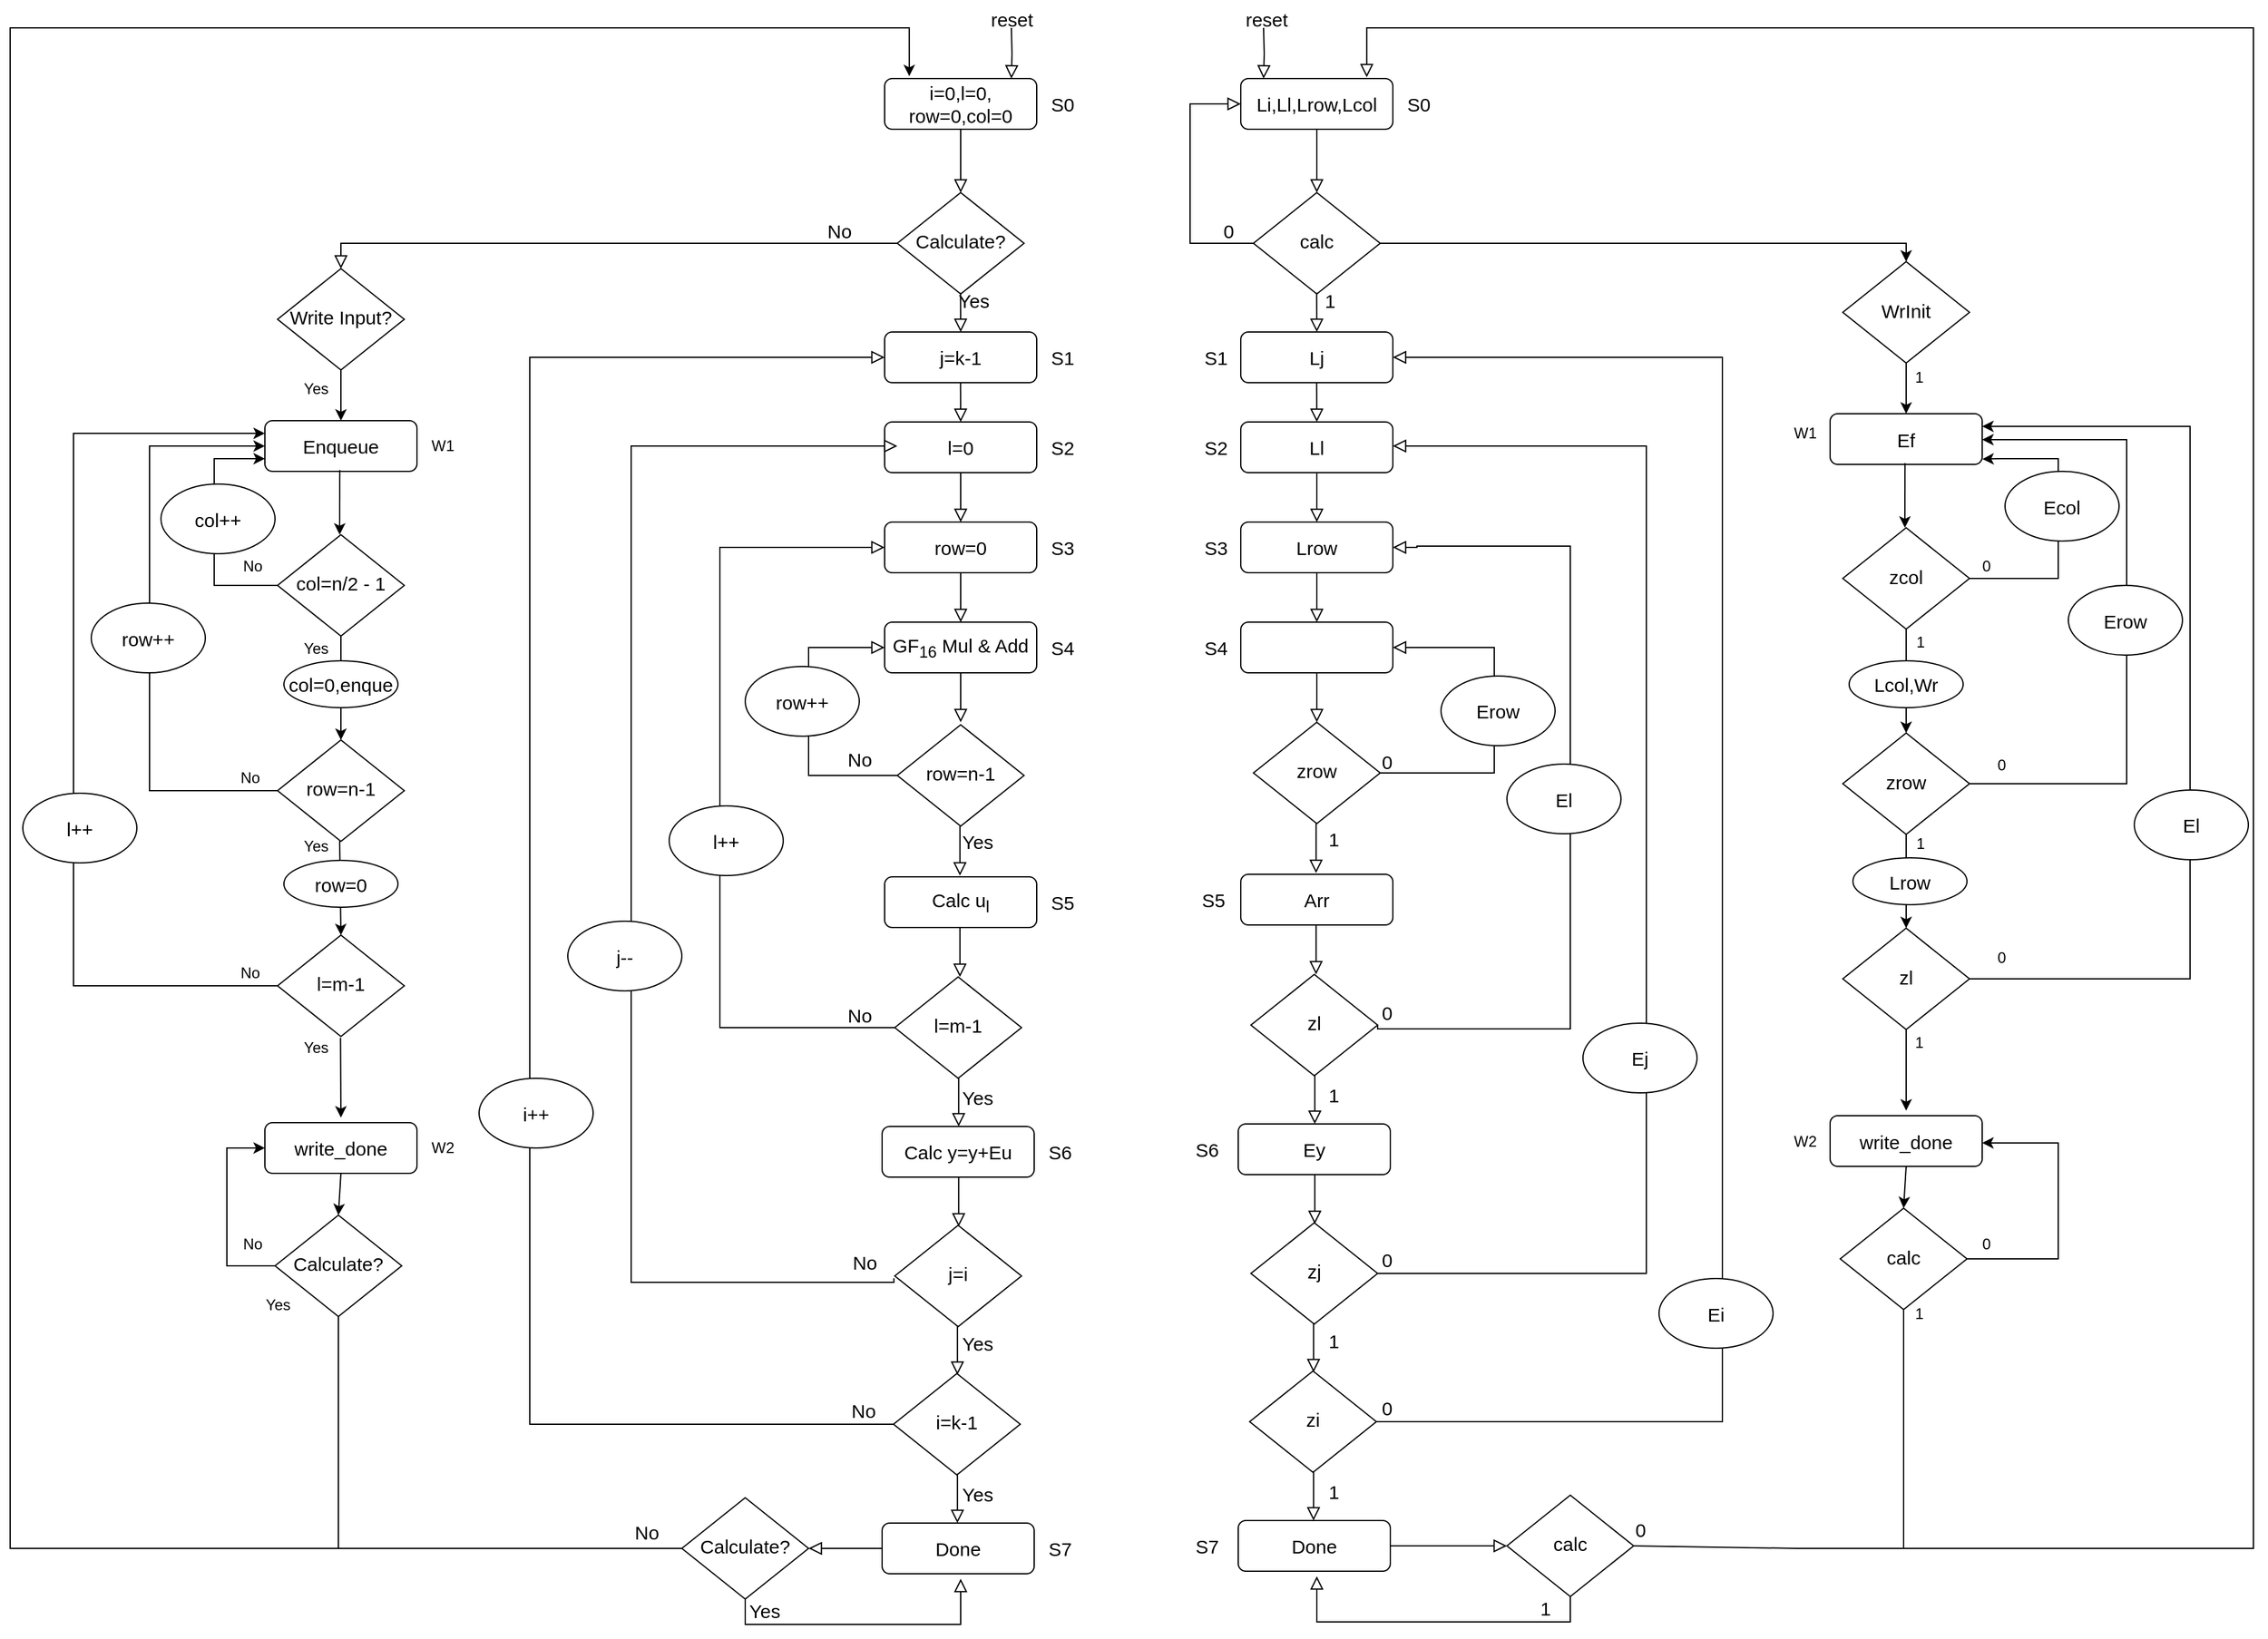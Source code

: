 <mxfile version="25.0.2">
  <diagram id="C5RBs43oDa-KdzZeNtuy" name="Page-1">
    <mxGraphModel dx="3011" dy="1720" grid="1" gridSize="10" guides="1" tooltips="1" connect="1" arrows="1" fold="1" page="1" pageScale="1" pageWidth="827" pageHeight="1169" math="0" shadow="0">
      <root>
        <mxCell id="WIyWlLk6GJQsqaUBKTNV-0" />
        <mxCell id="WIyWlLk6GJQsqaUBKTNV-1" parent="WIyWlLk6GJQsqaUBKTNV-0" />
        <mxCell id="74lIT181JPH_ULcOrl8A-4" value="" style="endArrow=classic;html=1;rounded=0;edgeStyle=orthogonalEdgeStyle;exitX=1;exitY=0.5;exitDx=0;exitDy=0;entryX=1;entryY=0.25;entryDx=0;entryDy=0;" edge="1" parent="WIyWlLk6GJQsqaUBKTNV-1" source="O3ppCup09V5jgGHMYTmA-45" target="O3ppCup09V5jgGHMYTmA-39">
          <mxGeometry width="50" height="50" relative="1" as="geometry">
            <mxPoint x="950" y="690" as="sourcePoint" />
            <mxPoint x="1200" y="490" as="targetPoint" />
            <Array as="points">
              <mxPoint x="1190" y="790" />
              <mxPoint x="1190" y="355" />
            </Array>
          </mxGeometry>
        </mxCell>
        <mxCell id="WIyWlLk6GJQsqaUBKTNV-2" value="" style="rounded=0;html=1;jettySize=auto;orthogonalLoop=1;fontSize=15;endArrow=block;endFill=0;endSize=8;strokeWidth=1;shadow=0;labelBackgroundColor=none;edgeStyle=orthogonalEdgeStyle;" parent="WIyWlLk6GJQsqaUBKTNV-1" source="WIyWlLk6GJQsqaUBKTNV-3" target="WIyWlLk6GJQsqaUBKTNV-6" edge="1">
          <mxGeometry relative="1" as="geometry" />
        </mxCell>
        <mxCell id="WIyWlLk6GJQsqaUBKTNV-3" value="i=0,l=0,&lt;div&gt;row=0,col=0&lt;/div&gt;" style="rounded=1;whiteSpace=wrap;html=1;fontSize=15;glass=0;strokeWidth=1;shadow=0;" parent="WIyWlLk6GJQsqaUBKTNV-1" vertex="1">
          <mxGeometry x="160" y="80" width="120" height="40" as="geometry" />
        </mxCell>
        <mxCell id="WIyWlLk6GJQsqaUBKTNV-5" value="No" style="edgeStyle=orthogonalEdgeStyle;rounded=0;html=1;jettySize=auto;orthogonalLoop=1;fontSize=15;endArrow=block;endFill=0;endSize=8;strokeWidth=1;shadow=0;labelBackgroundColor=none;entryX=0.5;entryY=0;entryDx=0;entryDy=0;" parent="WIyWlLk6GJQsqaUBKTNV-1" source="WIyWlLk6GJQsqaUBKTNV-6" target="O3ppCup09V5jgGHMYTmA-0" edge="1">
          <mxGeometry x="-0.8" y="-10" relative="1" as="geometry">
            <mxPoint as="offset" />
            <mxPoint x="150" y="100" as="targetPoint" />
          </mxGeometry>
        </mxCell>
        <mxCell id="WIyWlLk6GJQsqaUBKTNV-6" value="Calculate?" style="rhombus;whiteSpace=wrap;html=1;shadow=0;fontFamily=Helvetica;fontSize=15;align=center;strokeWidth=1;spacing=6;spacingTop=-4;" parent="WIyWlLk6GJQsqaUBKTNV-1" vertex="1">
          <mxGeometry x="170" y="170" width="100" height="80" as="geometry" />
        </mxCell>
        <mxCell id="WIyWlLk6GJQsqaUBKTNV-11" value="row=0" style="rounded=1;whiteSpace=wrap;html=1;fontSize=15;glass=0;strokeWidth=1;shadow=0;" parent="WIyWlLk6GJQsqaUBKTNV-1" vertex="1">
          <mxGeometry x="160" y="430" width="120" height="40" as="geometry" />
        </mxCell>
        <mxCell id="WIyWlLk6GJQsqaUBKTNV-12" value="j=k-1" style="rounded=1;whiteSpace=wrap;html=1;fontSize=15;glass=0;strokeWidth=1;shadow=0;" parent="WIyWlLk6GJQsqaUBKTNV-1" vertex="1">
          <mxGeometry x="160" y="280" width="120" height="40" as="geometry" />
        </mxCell>
        <mxCell id="CgVU10pBGHFMZxcEaCjF-0" value="S0" style="text;html=1;align=center;verticalAlign=middle;resizable=0;points=[];autosize=1;strokeColor=none;fillColor=none;fontSize=15;" parent="WIyWlLk6GJQsqaUBKTNV-1" vertex="1">
          <mxGeometry x="280" y="85" width="40" height="30" as="geometry" />
        </mxCell>
        <mxCell id="CgVU10pBGHFMZxcEaCjF-1" value="S1" style="text;html=1;align=center;verticalAlign=middle;resizable=0;points=[];autosize=1;strokeColor=none;fillColor=none;fontSize=15;" parent="WIyWlLk6GJQsqaUBKTNV-1" vertex="1">
          <mxGeometry x="280" y="285" width="40" height="30" as="geometry" />
        </mxCell>
        <mxCell id="CgVU10pBGHFMZxcEaCjF-4" value="&lt;font&gt;Yes&lt;/font&gt;" style="text;html=1;align=center;verticalAlign=middle;resizable=0;points=[];autosize=1;strokeColor=none;fillColor=none;fontSize=15;" parent="WIyWlLk6GJQsqaUBKTNV-1" vertex="1">
          <mxGeometry x="205" y="240" width="50" height="30" as="geometry" />
        </mxCell>
        <mxCell id="CgVU10pBGHFMZxcEaCjF-5" value="" style="rounded=0;html=1;jettySize=auto;orthogonalLoop=1;fontSize=15;endArrow=block;endFill=0;endSize=8;strokeWidth=1;shadow=0;labelBackgroundColor=none;edgeStyle=orthogonalEdgeStyle;" parent="WIyWlLk6GJQsqaUBKTNV-1" edge="1">
          <mxGeometry relative="1" as="geometry">
            <mxPoint x="219.86" y="249" as="sourcePoint" />
            <mxPoint x="220" y="280" as="targetPoint" />
          </mxGeometry>
        </mxCell>
        <mxCell id="CgVU10pBGHFMZxcEaCjF-6" value="l=0" style="rounded=1;whiteSpace=wrap;html=1;fontSize=15;glass=0;strokeWidth=1;shadow=0;" parent="WIyWlLk6GJQsqaUBKTNV-1" vertex="1">
          <mxGeometry x="160" y="351" width="120" height="40" as="geometry" />
        </mxCell>
        <mxCell id="CgVU10pBGHFMZxcEaCjF-7" value="S2" style="text;html=1;align=center;verticalAlign=middle;resizable=0;points=[];autosize=1;strokeColor=none;fillColor=none;fontSize=15;" parent="WIyWlLk6GJQsqaUBKTNV-1" vertex="1">
          <mxGeometry x="280" y="356" width="40" height="30" as="geometry" />
        </mxCell>
        <mxCell id="CgVU10pBGHFMZxcEaCjF-9" value="" style="rounded=0;html=1;jettySize=auto;orthogonalLoop=1;fontSize=15;endArrow=block;endFill=0;endSize=8;strokeWidth=1;shadow=0;labelBackgroundColor=none;edgeStyle=orthogonalEdgeStyle;" parent="WIyWlLk6GJQsqaUBKTNV-1" edge="1">
          <mxGeometry relative="1" as="geometry">
            <mxPoint x="219.86" y="320" as="sourcePoint" />
            <mxPoint x="220" y="351" as="targetPoint" />
          </mxGeometry>
        </mxCell>
        <mxCell id="CgVU10pBGHFMZxcEaCjF-12" value="" style="rounded=0;html=1;jettySize=auto;orthogonalLoop=1;fontSize=15;endArrow=block;endFill=0;endSize=8;strokeWidth=1;shadow=0;labelBackgroundColor=none;edgeStyle=orthogonalEdgeStyle;entryX=0.5;entryY=0;entryDx=0;entryDy=0;" parent="WIyWlLk6GJQsqaUBKTNV-1" target="WIyWlLk6GJQsqaUBKTNV-11" edge="1">
          <mxGeometry relative="1" as="geometry">
            <mxPoint x="220" y="391" as="sourcePoint" />
            <mxPoint x="221" y="422" as="targetPoint" />
          </mxGeometry>
        </mxCell>
        <mxCell id="CgVU10pBGHFMZxcEaCjF-13" value="S3" style="text;html=1;align=center;verticalAlign=middle;resizable=0;points=[];autosize=1;strokeColor=none;fillColor=none;fontSize=15;" parent="WIyWlLk6GJQsqaUBKTNV-1" vertex="1">
          <mxGeometry x="280" y="435" width="40" height="30" as="geometry" />
        </mxCell>
        <mxCell id="CgVU10pBGHFMZxcEaCjF-14" value="GF&lt;sub&gt;16&lt;/sub&gt;&amp;nbsp;Mul &amp;amp; Add" style="rounded=1;whiteSpace=wrap;html=1;fontSize=15;glass=0;strokeWidth=1;shadow=0;" parent="WIyWlLk6GJQsqaUBKTNV-1" vertex="1">
          <mxGeometry x="160" y="509" width="120" height="40" as="geometry" />
        </mxCell>
        <mxCell id="CgVU10pBGHFMZxcEaCjF-15" value="" style="rounded=0;html=1;jettySize=auto;orthogonalLoop=1;fontSize=15;endArrow=block;endFill=0;endSize=8;strokeWidth=1;shadow=0;labelBackgroundColor=none;edgeStyle=orthogonalEdgeStyle;entryX=0.5;entryY=0;entryDx=0;entryDy=0;" parent="WIyWlLk6GJQsqaUBKTNV-1" target="CgVU10pBGHFMZxcEaCjF-14" edge="1">
          <mxGeometry relative="1" as="geometry">
            <mxPoint x="220" y="470" as="sourcePoint" />
            <mxPoint x="221" y="501" as="targetPoint" />
          </mxGeometry>
        </mxCell>
        <mxCell id="CgVU10pBGHFMZxcEaCjF-16" value="S4" style="text;html=1;align=center;verticalAlign=middle;resizable=0;points=[];autosize=1;strokeColor=none;fillColor=none;fontSize=15;" parent="WIyWlLk6GJQsqaUBKTNV-1" vertex="1">
          <mxGeometry x="280" y="514" width="40" height="30" as="geometry" />
        </mxCell>
        <mxCell id="CgVU10pBGHFMZxcEaCjF-18" value="" style="rounded=0;html=1;jettySize=auto;orthogonalLoop=1;fontSize=15;endArrow=block;endFill=0;endSize=8;strokeWidth=1;shadow=0;labelBackgroundColor=none;edgeStyle=orthogonalEdgeStyle;entryX=0.5;entryY=0;entryDx=0;entryDy=0;" parent="WIyWlLk6GJQsqaUBKTNV-1" edge="1">
          <mxGeometry relative="1" as="geometry">
            <mxPoint x="220" y="549" as="sourcePoint" />
            <mxPoint x="220" y="588" as="targetPoint" />
          </mxGeometry>
        </mxCell>
        <mxCell id="CgVU10pBGHFMZxcEaCjF-20" value="row=n-1" style="rhombus;whiteSpace=wrap;html=1;shadow=0;fontFamily=Helvetica;fontSize=15;align=center;strokeWidth=1;spacing=6;spacingTop=-4;" parent="WIyWlLk6GJQsqaUBKTNV-1" vertex="1">
          <mxGeometry x="170" y="590" width="100" height="80" as="geometry" />
        </mxCell>
        <mxCell id="CgVU10pBGHFMZxcEaCjF-22" value="" style="rounded=0;html=1;jettySize=auto;orthogonalLoop=1;fontSize=15;endArrow=block;endFill=0;endSize=8;strokeWidth=1;shadow=0;labelBackgroundColor=none;edgeStyle=orthogonalEdgeStyle;entryX=0;entryY=0.5;entryDx=0;entryDy=0;exitX=0;exitY=0.5;exitDx=0;exitDy=0;" parent="WIyWlLk6GJQsqaUBKTNV-1" source="CgVU10pBGHFMZxcEaCjF-20" target="CgVU10pBGHFMZxcEaCjF-14" edge="1">
          <mxGeometry relative="1" as="geometry">
            <mxPoint x="130" y="686.5" as="sourcePoint" />
            <mxPoint x="80" y="530" as="targetPoint" />
            <Array as="points">
              <mxPoint x="100" y="630" />
              <mxPoint x="100" y="529" />
            </Array>
          </mxGeometry>
        </mxCell>
        <mxCell id="CgVU10pBGHFMZxcEaCjF-24" value="row++" style="ellipse;whiteSpace=wrap;html=1;fontSize=15;" parent="WIyWlLk6GJQsqaUBKTNV-1" vertex="1">
          <mxGeometry x="50" y="544" width="90" height="55" as="geometry" />
        </mxCell>
        <mxCell id="CgVU10pBGHFMZxcEaCjF-25" value="No" style="text;html=1;align=center;verticalAlign=middle;resizable=0;points=[];autosize=1;strokeColor=none;fillColor=none;fontSize=15;" parent="WIyWlLk6GJQsqaUBKTNV-1" vertex="1">
          <mxGeometry x="120" y="602" width="40" height="30" as="geometry" />
        </mxCell>
        <mxCell id="CgVU10pBGHFMZxcEaCjF-26" value="" style="rounded=0;html=1;jettySize=auto;orthogonalLoop=1;fontSize=15;endArrow=block;endFill=0;endSize=8;strokeWidth=1;shadow=0;labelBackgroundColor=none;edgeStyle=orthogonalEdgeStyle;entryX=0.5;entryY=0;entryDx=0;entryDy=0;" parent="WIyWlLk6GJQsqaUBKTNV-1" edge="1">
          <mxGeometry relative="1" as="geometry">
            <mxPoint x="219.41" y="670" as="sourcePoint" />
            <mxPoint x="219.41" y="709" as="targetPoint" />
          </mxGeometry>
        </mxCell>
        <mxCell id="CgVU10pBGHFMZxcEaCjF-27" value="Calc u&lt;sub&gt;l&lt;/sub&gt;" style="rounded=1;whiteSpace=wrap;html=1;fontSize=15;glass=0;strokeWidth=1;shadow=0;" parent="WIyWlLk6GJQsqaUBKTNV-1" vertex="1">
          <mxGeometry x="160" y="710" width="120" height="40" as="geometry" />
        </mxCell>
        <mxCell id="CgVU10pBGHFMZxcEaCjF-28" value="S5" style="text;html=1;align=center;verticalAlign=middle;resizable=0;points=[];autosize=1;strokeColor=none;fillColor=none;fontSize=15;" parent="WIyWlLk6GJQsqaUBKTNV-1" vertex="1">
          <mxGeometry x="280" y="715" width="40" height="30" as="geometry" />
        </mxCell>
        <mxCell id="CgVU10pBGHFMZxcEaCjF-34" value="l=m-1" style="rhombus;whiteSpace=wrap;html=1;shadow=0;fontFamily=Helvetica;fontSize=15;align=center;strokeWidth=1;spacing=6;spacingTop=-4;" parent="WIyWlLk6GJQsqaUBKTNV-1" vertex="1">
          <mxGeometry x="168" y="789" width="100" height="80" as="geometry" />
        </mxCell>
        <mxCell id="CgVU10pBGHFMZxcEaCjF-35" value="" style="rounded=0;html=1;jettySize=auto;orthogonalLoop=1;fontSize=15;endArrow=block;endFill=0;endSize=8;strokeWidth=1;shadow=0;labelBackgroundColor=none;edgeStyle=orthogonalEdgeStyle;entryX=0.5;entryY=0;entryDx=0;entryDy=0;" parent="WIyWlLk6GJQsqaUBKTNV-1" edge="1">
          <mxGeometry relative="1" as="geometry">
            <mxPoint x="219.41" y="750" as="sourcePoint" />
            <mxPoint x="219.41" y="789" as="targetPoint" />
          </mxGeometry>
        </mxCell>
        <mxCell id="CgVU10pBGHFMZxcEaCjF-36" value="" style="rounded=0;html=1;jettySize=auto;orthogonalLoop=1;fontSize=15;endArrow=block;endFill=0;endSize=8;strokeWidth=1;shadow=0;labelBackgroundColor=none;edgeStyle=orthogonalEdgeStyle;entryX=0;entryY=0.5;entryDx=0;entryDy=0;exitX=0;exitY=0.5;exitDx=0;exitDy=0;" parent="WIyWlLk6GJQsqaUBKTNV-1" source="CgVU10pBGHFMZxcEaCjF-34" target="WIyWlLk6GJQsqaUBKTNV-11" edge="1">
          <mxGeometry relative="1" as="geometry">
            <mxPoint x="100.074" y="1067.059" as="sourcePoint" />
            <mxPoint x="90" y="450" as="targetPoint" />
            <Array as="points">
              <mxPoint x="30" y="829" />
              <mxPoint x="30" y="450" />
            </Array>
          </mxGeometry>
        </mxCell>
        <mxCell id="CgVU10pBGHFMZxcEaCjF-37" value="l++" style="ellipse;whiteSpace=wrap;html=1;fontSize=15;" parent="WIyWlLk6GJQsqaUBKTNV-1" vertex="1">
          <mxGeometry x="-10" y="654" width="90" height="55" as="geometry" />
        </mxCell>
        <mxCell id="CgVU10pBGHFMZxcEaCjF-38" value="No" style="text;html=1;align=center;verticalAlign=middle;resizable=0;points=[];autosize=1;strokeColor=none;fillColor=none;fontSize=15;" parent="WIyWlLk6GJQsqaUBKTNV-1" vertex="1">
          <mxGeometry x="120" y="804" width="40" height="30" as="geometry" />
        </mxCell>
        <mxCell id="CgVU10pBGHFMZxcEaCjF-42" value="Yes" style="text;html=1;align=center;verticalAlign=middle;resizable=0;points=[];autosize=1;strokeColor=none;fillColor=none;fontSize=15;" parent="WIyWlLk6GJQsqaUBKTNV-1" vertex="1">
          <mxGeometry x="208" y="667" width="50" height="30" as="geometry" />
        </mxCell>
        <mxCell id="CgVU10pBGHFMZxcEaCjF-43" value="Yes" style="text;html=1;align=center;verticalAlign=middle;resizable=0;points=[];autosize=1;strokeColor=none;fillColor=none;fontSize=15;" parent="WIyWlLk6GJQsqaUBKTNV-1" vertex="1">
          <mxGeometry x="208" y="869" width="50" height="30" as="geometry" />
        </mxCell>
        <mxCell id="CgVU10pBGHFMZxcEaCjF-44" value="j=i" style="rhombus;whiteSpace=wrap;html=1;shadow=0;fontFamily=Helvetica;fontSize=15;align=center;strokeWidth=1;spacing=6;spacingTop=-4;" parent="WIyWlLk6GJQsqaUBKTNV-1" vertex="1">
          <mxGeometry x="168" y="985" width="100" height="80" as="geometry" />
        </mxCell>
        <mxCell id="CgVU10pBGHFMZxcEaCjF-45" value="" style="rounded=0;html=1;jettySize=auto;orthogonalLoop=1;fontSize=15;endArrow=block;endFill=0;endSize=8;strokeWidth=1;shadow=0;labelBackgroundColor=none;edgeStyle=orthogonalEdgeStyle;entryX=0.5;entryY=0;entryDx=0;entryDy=0;" parent="WIyWlLk6GJQsqaUBKTNV-1" edge="1">
          <mxGeometry relative="1" as="geometry">
            <mxPoint x="218.41" y="868" as="sourcePoint" />
            <mxPoint x="218.41" y="907" as="targetPoint" />
          </mxGeometry>
        </mxCell>
        <mxCell id="CgVU10pBGHFMZxcEaCjF-46" value="No" style="text;html=1;align=center;verticalAlign=middle;resizable=0;points=[];autosize=1;strokeColor=none;fillColor=none;fontSize=15;" parent="WIyWlLk6GJQsqaUBKTNV-1" vertex="1">
          <mxGeometry x="124" y="999" width="40" height="30" as="geometry" />
        </mxCell>
        <mxCell id="CgVU10pBGHFMZxcEaCjF-47" value="Yes" style="text;html=1;align=center;verticalAlign=middle;resizable=0;points=[];autosize=1;strokeColor=none;fillColor=none;fontSize=15;" parent="WIyWlLk6GJQsqaUBKTNV-1" vertex="1">
          <mxGeometry x="208" y="1063" width="50" height="30" as="geometry" />
        </mxCell>
        <mxCell id="CgVU10pBGHFMZxcEaCjF-48" value="Calc y=y+Eu" style="rounded=1;whiteSpace=wrap;html=1;fontSize=15;glass=0;strokeWidth=1;shadow=0;" parent="WIyWlLk6GJQsqaUBKTNV-1" vertex="1">
          <mxGeometry x="158" y="907" width="120" height="40" as="geometry" />
        </mxCell>
        <mxCell id="CgVU10pBGHFMZxcEaCjF-49" value="S6" style="text;html=1;align=center;verticalAlign=middle;resizable=0;points=[];autosize=1;strokeColor=none;fillColor=none;fontSize=15;" parent="WIyWlLk6GJQsqaUBKTNV-1" vertex="1">
          <mxGeometry x="278" y="912" width="40" height="30" as="geometry" />
        </mxCell>
        <mxCell id="CgVU10pBGHFMZxcEaCjF-50" value="" style="rounded=0;html=1;jettySize=auto;orthogonalLoop=1;fontSize=15;endArrow=block;endFill=0;endSize=8;strokeWidth=1;shadow=0;labelBackgroundColor=none;edgeStyle=orthogonalEdgeStyle;entryX=0.5;entryY=0;entryDx=0;entryDy=0;" parent="WIyWlLk6GJQsqaUBKTNV-1" edge="1">
          <mxGeometry relative="1" as="geometry">
            <mxPoint x="218.41" y="947" as="sourcePoint" />
            <mxPoint x="218.41" y="986" as="targetPoint" />
          </mxGeometry>
        </mxCell>
        <mxCell id="CgVU10pBGHFMZxcEaCjF-51" value="" style="rounded=0;html=1;jettySize=auto;orthogonalLoop=1;fontSize=15;endArrow=block;endFill=0;endSize=8;strokeWidth=1;shadow=0;labelBackgroundColor=none;edgeStyle=orthogonalEdgeStyle;exitX=1.082;exitY=0.924;exitDx=0;exitDy=0;exitPerimeter=0;" parent="WIyWlLk6GJQsqaUBKTNV-1" source="CgVU10pBGHFMZxcEaCjF-46" edge="1">
          <mxGeometry relative="1" as="geometry">
            <mxPoint x="170" y="1100" as="sourcePoint" />
            <mxPoint x="170" y="370.0" as="targetPoint" />
            <Array as="points">
              <mxPoint x="167" y="1030" />
              <mxPoint x="-40" y="1030" />
              <mxPoint x="-40" y="370" />
            </Array>
          </mxGeometry>
        </mxCell>
        <mxCell id="CgVU10pBGHFMZxcEaCjF-52" value="j--" style="ellipse;whiteSpace=wrap;html=1;fontSize=15;" parent="WIyWlLk6GJQsqaUBKTNV-1" vertex="1">
          <mxGeometry x="-90" y="745" width="90" height="55" as="geometry" />
        </mxCell>
        <mxCell id="CgVU10pBGHFMZxcEaCjF-53" value="i=k-1" style="rhombus;whiteSpace=wrap;html=1;shadow=0;fontFamily=Helvetica;fontSize=15;align=center;strokeWidth=1;spacing=6;spacingTop=-4;" parent="WIyWlLk6GJQsqaUBKTNV-1" vertex="1">
          <mxGeometry x="167" y="1102" width="100" height="80" as="geometry" />
        </mxCell>
        <mxCell id="CgVU10pBGHFMZxcEaCjF-54" value="No" style="text;html=1;align=center;verticalAlign=middle;resizable=0;points=[];autosize=1;strokeColor=none;fillColor=none;fontSize=15;" parent="WIyWlLk6GJQsqaUBKTNV-1" vertex="1">
          <mxGeometry x="123" y="1116" width="40" height="30" as="geometry" />
        </mxCell>
        <mxCell id="CgVU10pBGHFMZxcEaCjF-55" value="Yes" style="text;html=1;align=center;verticalAlign=middle;resizable=0;points=[];autosize=1;strokeColor=none;fillColor=none;fontSize=15;" parent="WIyWlLk6GJQsqaUBKTNV-1" vertex="1">
          <mxGeometry x="208" y="1182" width="50" height="30" as="geometry" />
        </mxCell>
        <mxCell id="CgVU10pBGHFMZxcEaCjF-56" value="" style="rounded=0;html=1;jettySize=auto;orthogonalLoop=1;fontSize=15;endArrow=block;endFill=0;endSize=8;strokeWidth=1;shadow=0;labelBackgroundColor=none;edgeStyle=orthogonalEdgeStyle;entryX=0.5;entryY=0;entryDx=0;entryDy=0;" parent="WIyWlLk6GJQsqaUBKTNV-1" edge="1">
          <mxGeometry relative="1" as="geometry">
            <mxPoint x="217.41" y="1064" as="sourcePoint" />
            <mxPoint x="217.41" y="1103" as="targetPoint" />
          </mxGeometry>
        </mxCell>
        <mxCell id="CgVU10pBGHFMZxcEaCjF-57" value="" style="rounded=0;html=1;jettySize=auto;orthogonalLoop=1;fontSize=15;endArrow=block;endFill=0;endSize=8;strokeWidth=1;shadow=0;labelBackgroundColor=none;edgeStyle=orthogonalEdgeStyle;exitX=0;exitY=0.5;exitDx=0;exitDy=0;entryX=0;entryY=0.5;entryDx=0;entryDy=0;" parent="WIyWlLk6GJQsqaUBKTNV-1" source="CgVU10pBGHFMZxcEaCjF-53" target="WIyWlLk6GJQsqaUBKTNV-12" edge="1">
          <mxGeometry relative="1" as="geometry">
            <mxPoint x="150" y="1221" as="sourcePoint" />
            <mxPoint x="150" y="300" as="targetPoint" />
            <Array as="points">
              <mxPoint x="-120" y="1142" />
              <mxPoint x="-120" y="300" />
            </Array>
          </mxGeometry>
        </mxCell>
        <mxCell id="CgVU10pBGHFMZxcEaCjF-58" value="i++" style="ellipse;whiteSpace=wrap;html=1;fontSize=15;" parent="WIyWlLk6GJQsqaUBKTNV-1" vertex="1">
          <mxGeometry x="-160" y="869" width="90" height="55" as="geometry" />
        </mxCell>
        <mxCell id="CgVU10pBGHFMZxcEaCjF-59" value="Done" style="rounded=1;whiteSpace=wrap;html=1;fontSize=15;glass=0;strokeWidth=1;shadow=0;" parent="WIyWlLk6GJQsqaUBKTNV-1" vertex="1">
          <mxGeometry x="158" y="1220" width="120" height="40" as="geometry" />
        </mxCell>
        <mxCell id="CgVU10pBGHFMZxcEaCjF-60" value="S7" style="text;html=1;align=center;verticalAlign=middle;resizable=0;points=[];autosize=1;strokeColor=none;fillColor=none;fontSize=15;" parent="WIyWlLk6GJQsqaUBKTNV-1" vertex="1">
          <mxGeometry x="278" y="1225" width="40" height="30" as="geometry" />
        </mxCell>
        <mxCell id="CgVU10pBGHFMZxcEaCjF-61" value="" style="rounded=0;html=1;jettySize=auto;orthogonalLoop=1;fontSize=15;endArrow=block;endFill=0;endSize=8;strokeWidth=1;shadow=0;labelBackgroundColor=none;edgeStyle=orthogonalEdgeStyle;entryX=0.5;entryY=0;entryDx=0;entryDy=0;" parent="WIyWlLk6GJQsqaUBKTNV-1" edge="1">
          <mxGeometry relative="1" as="geometry">
            <mxPoint x="217.41" y="1181" as="sourcePoint" />
            <mxPoint x="217.41" y="1220" as="targetPoint" />
          </mxGeometry>
        </mxCell>
        <mxCell id="CgVU10pBGHFMZxcEaCjF-62" value="Calculate?" style="rhombus;whiteSpace=wrap;html=1;shadow=0;fontFamily=Helvetica;fontSize=15;align=center;strokeWidth=1;spacing=6;spacingTop=-4;" parent="WIyWlLk6GJQsqaUBKTNV-1" vertex="1">
          <mxGeometry y="1200" width="100" height="80" as="geometry" />
        </mxCell>
        <mxCell id="CgVU10pBGHFMZxcEaCjF-63" value="" style="rounded=0;html=1;jettySize=auto;orthogonalLoop=1;fontSize=15;endArrow=block;endFill=0;endSize=8;strokeWidth=1;shadow=0;labelBackgroundColor=none;edgeStyle=orthogonalEdgeStyle;entryX=1;entryY=0.5;entryDx=0;entryDy=0;exitX=0;exitY=0.5;exitDx=0;exitDy=0;" parent="WIyWlLk6GJQsqaUBKTNV-1" source="CgVU10pBGHFMZxcEaCjF-59" target="CgVU10pBGHFMZxcEaCjF-62" edge="1">
          <mxGeometry relative="1" as="geometry">
            <mxPoint x="130.0" y="1225" as="sourcePoint" />
            <mxPoint x="130.0" y="1264" as="targetPoint" />
          </mxGeometry>
        </mxCell>
        <mxCell id="CgVU10pBGHFMZxcEaCjF-64" value="" style="rounded=0;html=1;jettySize=auto;orthogonalLoop=1;fontSize=15;endArrow=block;endFill=0;endSize=8;strokeWidth=1;shadow=0;labelBackgroundColor=none;edgeStyle=orthogonalEdgeStyle;exitX=0.5;exitY=1;exitDx=0;exitDy=0;" parent="WIyWlLk6GJQsqaUBKTNV-1" source="CgVU10pBGHFMZxcEaCjF-62" edge="1">
          <mxGeometry relative="1" as="geometry">
            <mxPoint x="50" y="1304" as="sourcePoint" />
            <mxPoint x="220" y="1264" as="targetPoint" />
            <Array as="points">
              <mxPoint x="50" y="1300" />
              <mxPoint x="220" y="1300" />
            </Array>
          </mxGeometry>
        </mxCell>
        <mxCell id="CgVU10pBGHFMZxcEaCjF-65" value="Yes" style="text;html=1;align=center;verticalAlign=middle;resizable=0;points=[];autosize=1;strokeColor=none;fillColor=none;fontSize=15;" parent="WIyWlLk6GJQsqaUBKTNV-1" vertex="1">
          <mxGeometry x="40" y="1274" width="50" height="30" as="geometry" />
        </mxCell>
        <mxCell id="CgVU10pBGHFMZxcEaCjF-66" value="No" style="text;html=1;align=center;verticalAlign=middle;resizable=0;points=[];autosize=1;strokeColor=none;fillColor=none;fontSize=15;" parent="WIyWlLk6GJQsqaUBKTNV-1" vertex="1">
          <mxGeometry x="-48" y="1212" width="40" height="30" as="geometry" />
        </mxCell>
        <mxCell id="CgVU10pBGHFMZxcEaCjF-68" value="" style="rounded=0;html=1;jettySize=auto;orthogonalLoop=1;fontSize=15;endArrow=block;endFill=0;endSize=8;strokeWidth=1;shadow=0;labelBackgroundColor=none;edgeStyle=orthogonalEdgeStyle;" parent="WIyWlLk6GJQsqaUBKTNV-1" edge="1">
          <mxGeometry relative="1" as="geometry">
            <mxPoint x="260" y="40" as="sourcePoint" />
            <mxPoint x="260" y="80" as="targetPoint" />
          </mxGeometry>
        </mxCell>
        <mxCell id="CgVU10pBGHFMZxcEaCjF-69" value="reset" style="text;html=1;align=center;verticalAlign=middle;resizable=0;points=[];autosize=1;strokeColor=none;fillColor=none;fontSize=15;" parent="WIyWlLk6GJQsqaUBKTNV-1" vertex="1">
          <mxGeometry x="230" y="18" width="60" height="30" as="geometry" />
        </mxCell>
        <mxCell id="CgVU10pBGHFMZxcEaCjF-70" value="" style="rounded=0;html=1;jettySize=auto;orthogonalLoop=1;fontSize=15;endArrow=block;endFill=0;endSize=8;strokeWidth=1;shadow=0;labelBackgroundColor=none;edgeStyle=orthogonalEdgeStyle;" parent="WIyWlLk6GJQsqaUBKTNV-1" source="CgVU10pBGHFMZxcEaCjF-71" target="CgVU10pBGHFMZxcEaCjF-73" edge="1">
          <mxGeometry relative="1" as="geometry" />
        </mxCell>
        <mxCell id="CgVU10pBGHFMZxcEaCjF-71" value="Li,Ll,Lrow,Lcol" style="rounded=1;whiteSpace=wrap;html=1;fontSize=15;glass=0;strokeWidth=1;shadow=0;" parent="WIyWlLk6GJQsqaUBKTNV-1" vertex="1">
          <mxGeometry x="441" y="80" width="120" height="40" as="geometry" />
        </mxCell>
        <mxCell id="CgVU10pBGHFMZxcEaCjF-72" value="0" style="edgeStyle=orthogonalEdgeStyle;rounded=0;html=1;jettySize=auto;orthogonalLoop=1;fontSize=15;endArrow=block;endFill=0;endSize=8;strokeWidth=1;shadow=0;labelBackgroundColor=none;entryX=0;entryY=0.5;entryDx=0;entryDy=0;" parent="WIyWlLk6GJQsqaUBKTNV-1" source="CgVU10pBGHFMZxcEaCjF-73" target="CgVU10pBGHFMZxcEaCjF-71" edge="1">
          <mxGeometry x="-0.8" y="-10" relative="1" as="geometry">
            <mxPoint as="offset" />
            <mxPoint x="411" y="100" as="targetPoint" />
            <Array as="points">
              <mxPoint x="401" y="210" />
              <mxPoint x="401" y="100" />
            </Array>
          </mxGeometry>
        </mxCell>
        <mxCell id="CgVU10pBGHFMZxcEaCjF-73" value="calc" style="rhombus;whiteSpace=wrap;html=1;shadow=0;fontFamily=Helvetica;fontSize=15;align=center;strokeWidth=1;spacing=6;spacingTop=-4;" parent="WIyWlLk6GJQsqaUBKTNV-1" vertex="1">
          <mxGeometry x="451" y="170" width="100" height="80" as="geometry" />
        </mxCell>
        <mxCell id="CgVU10pBGHFMZxcEaCjF-74" value="Lrow" style="rounded=1;whiteSpace=wrap;html=1;fontSize=15;glass=0;strokeWidth=1;shadow=0;" parent="WIyWlLk6GJQsqaUBKTNV-1" vertex="1">
          <mxGeometry x="441" y="430" width="120" height="40" as="geometry" />
        </mxCell>
        <mxCell id="CgVU10pBGHFMZxcEaCjF-75" value="Lj" style="rounded=1;whiteSpace=wrap;html=1;fontSize=15;glass=0;strokeWidth=1;shadow=0;" parent="WIyWlLk6GJQsqaUBKTNV-1" vertex="1">
          <mxGeometry x="441" y="280" width="120" height="40" as="geometry" />
        </mxCell>
        <mxCell id="CgVU10pBGHFMZxcEaCjF-76" value="S0" style="text;html=1;align=center;verticalAlign=middle;resizable=0;points=[];autosize=1;strokeColor=none;fillColor=none;fontSize=15;" parent="WIyWlLk6GJQsqaUBKTNV-1" vertex="1">
          <mxGeometry x="561" y="85" width="40" height="30" as="geometry" />
        </mxCell>
        <mxCell id="CgVU10pBGHFMZxcEaCjF-77" value="S1" style="text;html=1;align=center;verticalAlign=middle;resizable=0;points=[];autosize=1;strokeColor=none;fillColor=none;fontSize=15;" parent="WIyWlLk6GJQsqaUBKTNV-1" vertex="1">
          <mxGeometry x="401" y="285" width="40" height="30" as="geometry" />
        </mxCell>
        <mxCell id="CgVU10pBGHFMZxcEaCjF-78" value="&lt;font&gt;1&lt;/font&gt;" style="text;html=1;align=center;verticalAlign=middle;resizable=0;points=[];autosize=1;strokeColor=none;fillColor=none;fontSize=15;" parent="WIyWlLk6GJQsqaUBKTNV-1" vertex="1">
          <mxGeometry x="496" y="240" width="30" height="30" as="geometry" />
        </mxCell>
        <mxCell id="CgVU10pBGHFMZxcEaCjF-79" value="" style="rounded=0;html=1;jettySize=auto;orthogonalLoop=1;fontSize=15;endArrow=block;endFill=0;endSize=8;strokeWidth=1;shadow=0;labelBackgroundColor=none;edgeStyle=orthogonalEdgeStyle;" parent="WIyWlLk6GJQsqaUBKTNV-1" edge="1">
          <mxGeometry relative="1" as="geometry">
            <mxPoint x="500.86" y="249" as="sourcePoint" />
            <mxPoint x="501" y="280" as="targetPoint" />
          </mxGeometry>
        </mxCell>
        <mxCell id="CgVU10pBGHFMZxcEaCjF-80" value="Ll" style="rounded=1;whiteSpace=wrap;html=1;fontSize=15;glass=0;strokeWidth=1;shadow=0;" parent="WIyWlLk6GJQsqaUBKTNV-1" vertex="1">
          <mxGeometry x="441" y="351" width="120" height="40" as="geometry" />
        </mxCell>
        <mxCell id="CgVU10pBGHFMZxcEaCjF-81" value="S2" style="text;html=1;align=center;verticalAlign=middle;resizable=0;points=[];autosize=1;strokeColor=none;fillColor=none;fontSize=15;" parent="WIyWlLk6GJQsqaUBKTNV-1" vertex="1">
          <mxGeometry x="401" y="356" width="40" height="30" as="geometry" />
        </mxCell>
        <mxCell id="CgVU10pBGHFMZxcEaCjF-82" value="" style="rounded=0;html=1;jettySize=auto;orthogonalLoop=1;fontSize=15;endArrow=block;endFill=0;endSize=8;strokeWidth=1;shadow=0;labelBackgroundColor=none;edgeStyle=orthogonalEdgeStyle;" parent="WIyWlLk6GJQsqaUBKTNV-1" edge="1">
          <mxGeometry relative="1" as="geometry">
            <mxPoint x="500.86" y="320" as="sourcePoint" />
            <mxPoint x="501" y="351" as="targetPoint" />
          </mxGeometry>
        </mxCell>
        <mxCell id="CgVU10pBGHFMZxcEaCjF-83" value="" style="rounded=0;html=1;jettySize=auto;orthogonalLoop=1;fontSize=15;endArrow=block;endFill=0;endSize=8;strokeWidth=1;shadow=0;labelBackgroundColor=none;edgeStyle=orthogonalEdgeStyle;entryX=0.5;entryY=0;entryDx=0;entryDy=0;" parent="WIyWlLk6GJQsqaUBKTNV-1" target="CgVU10pBGHFMZxcEaCjF-74" edge="1">
          <mxGeometry relative="1" as="geometry">
            <mxPoint x="501" y="391" as="sourcePoint" />
            <mxPoint x="502" y="422" as="targetPoint" />
          </mxGeometry>
        </mxCell>
        <mxCell id="CgVU10pBGHFMZxcEaCjF-84" value="S3" style="text;html=1;align=center;verticalAlign=middle;resizable=0;points=[];autosize=1;strokeColor=none;fillColor=none;fontSize=15;" parent="WIyWlLk6GJQsqaUBKTNV-1" vertex="1">
          <mxGeometry x="401" y="435" width="40" height="30" as="geometry" />
        </mxCell>
        <mxCell id="CgVU10pBGHFMZxcEaCjF-85" value="" style="rounded=1;whiteSpace=wrap;html=1;fontSize=15;glass=0;strokeWidth=1;shadow=0;" parent="WIyWlLk6GJQsqaUBKTNV-1" vertex="1">
          <mxGeometry x="441" y="509" width="120" height="40" as="geometry" />
        </mxCell>
        <mxCell id="CgVU10pBGHFMZxcEaCjF-86" value="" style="rounded=0;html=1;jettySize=auto;orthogonalLoop=1;fontSize=15;endArrow=block;endFill=0;endSize=8;strokeWidth=1;shadow=0;labelBackgroundColor=none;edgeStyle=orthogonalEdgeStyle;entryX=0.5;entryY=0;entryDx=0;entryDy=0;" parent="WIyWlLk6GJQsqaUBKTNV-1" target="CgVU10pBGHFMZxcEaCjF-85" edge="1">
          <mxGeometry relative="1" as="geometry">
            <mxPoint x="501" y="470" as="sourcePoint" />
            <mxPoint x="502" y="501" as="targetPoint" />
          </mxGeometry>
        </mxCell>
        <mxCell id="CgVU10pBGHFMZxcEaCjF-87" value="S4" style="text;html=1;align=center;verticalAlign=middle;resizable=0;points=[];autosize=1;strokeColor=none;fillColor=none;fontSize=15;" parent="WIyWlLk6GJQsqaUBKTNV-1" vertex="1">
          <mxGeometry x="401" y="514" width="40" height="30" as="geometry" />
        </mxCell>
        <mxCell id="CgVU10pBGHFMZxcEaCjF-89" value="" style="rounded=0;html=1;jettySize=auto;orthogonalLoop=1;fontSize=15;endArrow=block;endFill=0;endSize=8;strokeWidth=1;shadow=0;labelBackgroundColor=none;edgeStyle=orthogonalEdgeStyle;entryX=0.5;entryY=0;entryDx=0;entryDy=0;" parent="WIyWlLk6GJQsqaUBKTNV-1" edge="1">
          <mxGeometry relative="1" as="geometry">
            <mxPoint x="501" y="549" as="sourcePoint" />
            <mxPoint x="501" y="588" as="targetPoint" />
          </mxGeometry>
        </mxCell>
        <mxCell id="CgVU10pBGHFMZxcEaCjF-91" value="zrow" style="rhombus;whiteSpace=wrap;html=1;shadow=0;fontFamily=Helvetica;fontSize=15;align=center;strokeWidth=1;spacing=6;spacingTop=-4;" parent="WIyWlLk6GJQsqaUBKTNV-1" vertex="1">
          <mxGeometry x="451" y="588" width="100" height="80" as="geometry" />
        </mxCell>
        <mxCell id="CgVU10pBGHFMZxcEaCjF-93" value="" style="rounded=0;html=1;jettySize=auto;orthogonalLoop=1;fontSize=15;endArrow=block;endFill=0;endSize=8;strokeWidth=1;shadow=0;labelBackgroundColor=none;edgeStyle=orthogonalEdgeStyle;entryX=1;entryY=0.5;entryDx=0;entryDy=0;exitX=1;exitY=0.5;exitDx=0;exitDy=0;" parent="WIyWlLk6GJQsqaUBKTNV-1" source="CgVU10pBGHFMZxcEaCjF-91" target="CgVU10pBGHFMZxcEaCjF-85" edge="1">
          <mxGeometry relative="1" as="geometry">
            <mxPoint x="711" y="710.0" as="sourcePoint" />
            <mxPoint x="701" y="533" as="targetPoint" />
            <Array as="points">
              <mxPoint x="641" y="628" />
              <mxPoint x="641" y="529" />
            </Array>
          </mxGeometry>
        </mxCell>
        <mxCell id="CgVU10pBGHFMZxcEaCjF-94" value="Erow" style="ellipse;whiteSpace=wrap;html=1;fontSize=15;" parent="WIyWlLk6GJQsqaUBKTNV-1" vertex="1">
          <mxGeometry x="599" y="551.5" width="90" height="55" as="geometry" />
        </mxCell>
        <mxCell id="CgVU10pBGHFMZxcEaCjF-95" value="&lt;div&gt;&lt;span style=&quot;background-color: initial;&quot;&gt;0&lt;/span&gt;&lt;/div&gt;" style="text;html=1;align=center;verticalAlign=middle;resizable=0;points=[];autosize=1;strokeColor=none;fillColor=none;fontSize=15;" parent="WIyWlLk6GJQsqaUBKTNV-1" vertex="1">
          <mxGeometry x="541" y="604" width="30" height="30" as="geometry" />
        </mxCell>
        <mxCell id="CgVU10pBGHFMZxcEaCjF-96" value="" style="rounded=0;html=1;jettySize=auto;orthogonalLoop=1;fontSize=15;endArrow=block;endFill=0;endSize=8;strokeWidth=1;shadow=0;labelBackgroundColor=none;edgeStyle=orthogonalEdgeStyle;entryX=0.5;entryY=0;entryDx=0;entryDy=0;" parent="WIyWlLk6GJQsqaUBKTNV-1" edge="1">
          <mxGeometry relative="1" as="geometry">
            <mxPoint x="500.41" y="668" as="sourcePoint" />
            <mxPoint x="500.41" y="707" as="targetPoint" />
          </mxGeometry>
        </mxCell>
        <mxCell id="CgVU10pBGHFMZxcEaCjF-97" value="Arr" style="rounded=1;whiteSpace=wrap;html=1;fontSize=15;glass=0;strokeWidth=1;shadow=0;" parent="WIyWlLk6GJQsqaUBKTNV-1" vertex="1">
          <mxGeometry x="441" y="708" width="120" height="40" as="geometry" />
        </mxCell>
        <mxCell id="CgVU10pBGHFMZxcEaCjF-98" value="S5" style="text;html=1;align=center;verticalAlign=middle;resizable=0;points=[];autosize=1;strokeColor=none;fillColor=none;fontSize=15;" parent="WIyWlLk6GJQsqaUBKTNV-1" vertex="1">
          <mxGeometry x="399" y="713" width="40" height="30" as="geometry" />
        </mxCell>
        <mxCell id="CgVU10pBGHFMZxcEaCjF-99" value="zl" style="rhombus;whiteSpace=wrap;html=1;shadow=0;fontFamily=Helvetica;fontSize=15;align=center;strokeWidth=1;spacing=6;spacingTop=-4;" parent="WIyWlLk6GJQsqaUBKTNV-1" vertex="1">
          <mxGeometry x="449" y="787" width="100" height="80" as="geometry" />
        </mxCell>
        <mxCell id="CgVU10pBGHFMZxcEaCjF-100" value="" style="rounded=0;html=1;jettySize=auto;orthogonalLoop=1;fontSize=15;endArrow=block;endFill=0;endSize=8;strokeWidth=1;shadow=0;labelBackgroundColor=none;edgeStyle=orthogonalEdgeStyle;entryX=0.5;entryY=0;entryDx=0;entryDy=0;" parent="WIyWlLk6GJQsqaUBKTNV-1" edge="1">
          <mxGeometry relative="1" as="geometry">
            <mxPoint x="500.41" y="748" as="sourcePoint" />
            <mxPoint x="500.41" y="787" as="targetPoint" />
          </mxGeometry>
        </mxCell>
        <mxCell id="CgVU10pBGHFMZxcEaCjF-101" value="" style="rounded=0;html=1;jettySize=auto;orthogonalLoop=1;fontSize=15;endArrow=block;endFill=0;endSize=8;strokeWidth=1;shadow=0;labelBackgroundColor=none;edgeStyle=orthogonalEdgeStyle;exitX=1;exitY=0.5;exitDx=0;exitDy=0;" parent="WIyWlLk6GJQsqaUBKTNV-1" source="CgVU10pBGHFMZxcEaCjF-99" edge="1">
          <mxGeometry relative="1" as="geometry">
            <mxPoint x="551" y="904" as="sourcePoint" />
            <mxPoint x="561" y="450" as="targetPoint" />
            <Array as="points">
              <mxPoint x="549" y="830" />
              <mxPoint x="701" y="830" />
              <mxPoint x="701" y="449" />
              <mxPoint x="580" y="449" />
            </Array>
          </mxGeometry>
        </mxCell>
        <mxCell id="CgVU10pBGHFMZxcEaCjF-102" value="El" style="ellipse;whiteSpace=wrap;html=1;fontSize=15;" parent="WIyWlLk6GJQsqaUBKTNV-1" vertex="1">
          <mxGeometry x="651" y="621" width="90" height="55" as="geometry" />
        </mxCell>
        <mxCell id="CgVU10pBGHFMZxcEaCjF-103" value="0" style="text;html=1;align=center;verticalAlign=middle;resizable=0;points=[];autosize=1;strokeColor=none;fillColor=none;fontSize=15;" parent="WIyWlLk6GJQsqaUBKTNV-1" vertex="1">
          <mxGeometry x="541" y="802" width="30" height="30" as="geometry" />
        </mxCell>
        <mxCell id="CgVU10pBGHFMZxcEaCjF-104" value="1" style="text;html=1;align=center;verticalAlign=middle;resizable=0;points=[];autosize=1;strokeColor=none;fillColor=none;fontSize=15;" parent="WIyWlLk6GJQsqaUBKTNV-1" vertex="1">
          <mxGeometry x="499" y="665" width="30" height="30" as="geometry" />
        </mxCell>
        <mxCell id="CgVU10pBGHFMZxcEaCjF-105" value="1" style="text;html=1;align=center;verticalAlign=middle;resizable=0;points=[];autosize=1;strokeColor=none;fillColor=none;fontSize=15;" parent="WIyWlLk6GJQsqaUBKTNV-1" vertex="1">
          <mxGeometry x="499" y="867" width="30" height="30" as="geometry" />
        </mxCell>
        <mxCell id="CgVU10pBGHFMZxcEaCjF-106" value="zj" style="rhombus;whiteSpace=wrap;html=1;shadow=0;fontFamily=Helvetica;fontSize=15;align=center;strokeWidth=1;spacing=6;spacingTop=-4;" parent="WIyWlLk6GJQsqaUBKTNV-1" vertex="1">
          <mxGeometry x="449" y="983" width="100" height="80" as="geometry" />
        </mxCell>
        <mxCell id="CgVU10pBGHFMZxcEaCjF-107" value="" style="rounded=0;html=1;jettySize=auto;orthogonalLoop=1;fontSize=15;endArrow=block;endFill=0;endSize=8;strokeWidth=1;shadow=0;labelBackgroundColor=none;edgeStyle=orthogonalEdgeStyle;entryX=0.5;entryY=0;entryDx=0;entryDy=0;" parent="WIyWlLk6GJQsqaUBKTNV-1" edge="1">
          <mxGeometry relative="1" as="geometry">
            <mxPoint x="499.41" y="866" as="sourcePoint" />
            <mxPoint x="499.41" y="905" as="targetPoint" />
          </mxGeometry>
        </mxCell>
        <mxCell id="CgVU10pBGHFMZxcEaCjF-108" value="0" style="text;html=1;align=center;verticalAlign=middle;resizable=0;points=[];autosize=1;strokeColor=none;fillColor=none;fontSize=15;" parent="WIyWlLk6GJQsqaUBKTNV-1" vertex="1">
          <mxGeometry x="541" y="997" width="30" height="30" as="geometry" />
        </mxCell>
        <mxCell id="CgVU10pBGHFMZxcEaCjF-109" value="1" style="text;html=1;align=center;verticalAlign=middle;resizable=0;points=[];autosize=1;strokeColor=none;fillColor=none;fontSize=15;" parent="WIyWlLk6GJQsqaUBKTNV-1" vertex="1">
          <mxGeometry x="499" y="1061" width="30" height="30" as="geometry" />
        </mxCell>
        <mxCell id="CgVU10pBGHFMZxcEaCjF-110" value="Ey" style="rounded=1;whiteSpace=wrap;html=1;fontSize=15;glass=0;strokeWidth=1;shadow=0;" parent="WIyWlLk6GJQsqaUBKTNV-1" vertex="1">
          <mxGeometry x="439" y="905" width="120" height="40" as="geometry" />
        </mxCell>
        <mxCell id="CgVU10pBGHFMZxcEaCjF-111" value="S6" style="text;html=1;align=center;verticalAlign=middle;resizable=0;points=[];autosize=1;strokeColor=none;fillColor=none;fontSize=15;" parent="WIyWlLk6GJQsqaUBKTNV-1" vertex="1">
          <mxGeometry x="394" y="910" width="40" height="30" as="geometry" />
        </mxCell>
        <mxCell id="CgVU10pBGHFMZxcEaCjF-112" value="" style="rounded=0;html=1;jettySize=auto;orthogonalLoop=1;fontSize=15;endArrow=block;endFill=0;endSize=8;strokeWidth=1;shadow=0;labelBackgroundColor=none;edgeStyle=orthogonalEdgeStyle;entryX=0.5;entryY=0;entryDx=0;entryDy=0;" parent="WIyWlLk6GJQsqaUBKTNV-1" edge="1">
          <mxGeometry relative="1" as="geometry">
            <mxPoint x="499.41" y="945" as="sourcePoint" />
            <mxPoint x="499.41" y="984" as="targetPoint" />
          </mxGeometry>
        </mxCell>
        <mxCell id="CgVU10pBGHFMZxcEaCjF-113" value="" style="rounded=0;html=1;jettySize=auto;orthogonalLoop=1;fontSize=15;endArrow=block;endFill=0;endSize=8;strokeWidth=1;shadow=0;labelBackgroundColor=none;edgeStyle=orthogonalEdgeStyle;exitX=1;exitY=0.5;exitDx=0;exitDy=0;" parent="WIyWlLk6GJQsqaUBKTNV-1" source="CgVU10pBGHFMZxcEaCjF-106" target="CgVU10pBGHFMZxcEaCjF-80" edge="1">
          <mxGeometry relative="1" as="geometry">
            <mxPoint x="551" y="1101" as="sourcePoint" />
            <mxPoint x="591" y="371" as="targetPoint" />
            <Array as="points">
              <mxPoint x="761" y="1023" />
              <mxPoint x="761" y="370" />
            </Array>
          </mxGeometry>
        </mxCell>
        <mxCell id="CgVU10pBGHFMZxcEaCjF-114" value="Ej" style="ellipse;whiteSpace=wrap;html=1;fontSize=15;" parent="WIyWlLk6GJQsqaUBKTNV-1" vertex="1">
          <mxGeometry x="711" y="825.5" width="90" height="55" as="geometry" />
        </mxCell>
        <mxCell id="CgVU10pBGHFMZxcEaCjF-115" value="zi" style="rhombus;whiteSpace=wrap;html=1;shadow=0;fontFamily=Helvetica;fontSize=15;align=center;strokeWidth=1;spacing=6;spacingTop=-4;" parent="WIyWlLk6GJQsqaUBKTNV-1" vertex="1">
          <mxGeometry x="448" y="1100" width="100" height="80" as="geometry" />
        </mxCell>
        <mxCell id="CgVU10pBGHFMZxcEaCjF-116" value="0" style="text;html=1;align=center;verticalAlign=middle;resizable=0;points=[];autosize=1;strokeColor=none;fillColor=none;fontSize=15;" parent="WIyWlLk6GJQsqaUBKTNV-1" vertex="1">
          <mxGeometry x="541" y="1114" width="30" height="30" as="geometry" />
        </mxCell>
        <mxCell id="CgVU10pBGHFMZxcEaCjF-117" value="1" style="text;html=1;align=center;verticalAlign=middle;resizable=0;points=[];autosize=1;strokeColor=none;fillColor=none;fontSize=15;" parent="WIyWlLk6GJQsqaUBKTNV-1" vertex="1">
          <mxGeometry x="499" y="1180" width="30" height="30" as="geometry" />
        </mxCell>
        <mxCell id="CgVU10pBGHFMZxcEaCjF-118" value="" style="rounded=0;html=1;jettySize=auto;orthogonalLoop=1;fontSize=15;endArrow=block;endFill=0;endSize=8;strokeWidth=1;shadow=0;labelBackgroundColor=none;edgeStyle=orthogonalEdgeStyle;entryX=0.5;entryY=0;entryDx=0;entryDy=0;" parent="WIyWlLk6GJQsqaUBKTNV-1" edge="1">
          <mxGeometry relative="1" as="geometry">
            <mxPoint x="498.41" y="1062" as="sourcePoint" />
            <mxPoint x="498.41" y="1101" as="targetPoint" />
          </mxGeometry>
        </mxCell>
        <mxCell id="CgVU10pBGHFMZxcEaCjF-119" value="" style="rounded=0;html=1;jettySize=auto;orthogonalLoop=1;fontSize=15;endArrow=block;endFill=0;endSize=8;strokeWidth=1;shadow=0;labelBackgroundColor=none;edgeStyle=orthogonalEdgeStyle;exitX=1;exitY=0.5;exitDx=0;exitDy=0;entryX=1;entryY=0.5;entryDx=0;entryDy=0;" parent="WIyWlLk6GJQsqaUBKTNV-1" source="CgVU10pBGHFMZxcEaCjF-115" target="CgVU10pBGHFMZxcEaCjF-75" edge="1">
          <mxGeometry relative="1" as="geometry">
            <mxPoint x="579" y="1220" as="sourcePoint" />
            <mxPoint x="592" y="302" as="targetPoint" />
            <Array as="points">
              <mxPoint x="821" y="1140" />
              <mxPoint x="821" y="300" />
            </Array>
          </mxGeometry>
        </mxCell>
        <mxCell id="CgVU10pBGHFMZxcEaCjF-120" value="Ei" style="ellipse;whiteSpace=wrap;html=1;fontSize=15;" parent="WIyWlLk6GJQsqaUBKTNV-1" vertex="1">
          <mxGeometry x="771" y="1027" width="90" height="55" as="geometry" />
        </mxCell>
        <mxCell id="CgVU10pBGHFMZxcEaCjF-121" value="Done" style="rounded=1;whiteSpace=wrap;html=1;fontSize=15;glass=0;strokeWidth=1;shadow=0;" parent="WIyWlLk6GJQsqaUBKTNV-1" vertex="1">
          <mxGeometry x="439" y="1218" width="120" height="40" as="geometry" />
        </mxCell>
        <mxCell id="CgVU10pBGHFMZxcEaCjF-122" value="S7" style="text;html=1;align=center;verticalAlign=middle;resizable=0;points=[];autosize=1;strokeColor=none;fillColor=none;fontSize=15;" parent="WIyWlLk6GJQsqaUBKTNV-1" vertex="1">
          <mxGeometry x="394" y="1223" width="40" height="30" as="geometry" />
        </mxCell>
        <mxCell id="CgVU10pBGHFMZxcEaCjF-123" value="" style="rounded=0;html=1;jettySize=auto;orthogonalLoop=1;fontSize=15;endArrow=block;endFill=0;endSize=8;strokeWidth=1;shadow=0;labelBackgroundColor=none;edgeStyle=orthogonalEdgeStyle;entryX=0.5;entryY=0;entryDx=0;entryDy=0;" parent="WIyWlLk6GJQsqaUBKTNV-1" edge="1">
          <mxGeometry relative="1" as="geometry">
            <mxPoint x="498.41" y="1179" as="sourcePoint" />
            <mxPoint x="498.41" y="1218" as="targetPoint" />
          </mxGeometry>
        </mxCell>
        <mxCell id="CgVU10pBGHFMZxcEaCjF-124" value="calc" style="rhombus;whiteSpace=wrap;html=1;shadow=0;fontFamily=Helvetica;fontSize=15;align=center;strokeWidth=1;spacing=6;spacingTop=-4;" parent="WIyWlLk6GJQsqaUBKTNV-1" vertex="1">
          <mxGeometry x="651" y="1198" width="100" height="80" as="geometry" />
        </mxCell>
        <mxCell id="CgVU10pBGHFMZxcEaCjF-125" value="" style="rounded=0;html=1;jettySize=auto;orthogonalLoop=1;fontSize=15;endArrow=block;endFill=0;endSize=8;strokeWidth=1;shadow=0;labelBackgroundColor=none;edgeStyle=orthogonalEdgeStyle;entryX=0;entryY=0.5;entryDx=0;entryDy=0;exitX=1;exitY=0.5;exitDx=0;exitDy=0;" parent="WIyWlLk6GJQsqaUBKTNV-1" source="CgVU10pBGHFMZxcEaCjF-121" target="CgVU10pBGHFMZxcEaCjF-124" edge="1">
          <mxGeometry relative="1" as="geometry">
            <mxPoint x="411" y="1223" as="sourcePoint" />
            <mxPoint x="411" y="1262" as="targetPoint" />
            <Array as="points">
              <mxPoint x="611" y="1238" />
              <mxPoint x="611" y="1238" />
            </Array>
          </mxGeometry>
        </mxCell>
        <mxCell id="CgVU10pBGHFMZxcEaCjF-126" value="" style="rounded=0;html=1;jettySize=auto;orthogonalLoop=1;fontSize=15;endArrow=block;endFill=0;endSize=8;strokeWidth=1;shadow=0;labelBackgroundColor=none;edgeStyle=orthogonalEdgeStyle;exitX=0.5;exitY=1;exitDx=0;exitDy=0;" parent="WIyWlLk6GJQsqaUBKTNV-1" source="CgVU10pBGHFMZxcEaCjF-124" edge="1">
          <mxGeometry relative="1" as="geometry">
            <mxPoint x="331" y="1302" as="sourcePoint" />
            <mxPoint x="501" y="1262" as="targetPoint" />
            <Array as="points">
              <mxPoint x="701" y="1298" />
              <mxPoint x="501" y="1298" />
            </Array>
          </mxGeometry>
        </mxCell>
        <mxCell id="CgVU10pBGHFMZxcEaCjF-127" value="1" style="text;html=1;align=center;verticalAlign=middle;resizable=0;points=[];autosize=1;strokeColor=none;fillColor=none;fontSize=15;" parent="WIyWlLk6GJQsqaUBKTNV-1" vertex="1">
          <mxGeometry x="666" y="1272" width="30" height="30" as="geometry" />
        </mxCell>
        <mxCell id="CgVU10pBGHFMZxcEaCjF-128" value="0" style="text;html=1;align=center;verticalAlign=middle;resizable=0;points=[];autosize=1;strokeColor=none;fillColor=none;fontSize=15;" parent="WIyWlLk6GJQsqaUBKTNV-1" vertex="1">
          <mxGeometry x="741" y="1210" width="30" height="30" as="geometry" />
        </mxCell>
        <mxCell id="CgVU10pBGHFMZxcEaCjF-129" value="" style="rounded=0;html=1;jettySize=auto;orthogonalLoop=1;fontSize=15;endArrow=block;endFill=0;endSize=8;strokeWidth=1;shadow=0;labelBackgroundColor=none;edgeStyle=orthogonalEdgeStyle;entryX=0.845;entryY=-0.025;entryDx=0;entryDy=0;entryPerimeter=0;exitX=0.5;exitY=1;exitDx=0;exitDy=0;" parent="WIyWlLk6GJQsqaUBKTNV-1" source="O3ppCup09V5jgGHMYTmA-59" edge="1">
          <mxGeometry relative="1" as="geometry">
            <mxPoint x="1006" y="1051.5" as="sourcePoint" />
            <mxPoint x="540.4" y="79" as="targetPoint" />
            <Array as="points">
              <mxPoint x="964" y="1240" />
              <mxPoint x="1240" y="1240" />
              <mxPoint x="1240" y="40" />
              <mxPoint x="540" y="40" />
            </Array>
          </mxGeometry>
        </mxCell>
        <mxCell id="CgVU10pBGHFMZxcEaCjF-130" value="" style="rounded=0;html=1;jettySize=auto;orthogonalLoop=1;fontSize=15;endArrow=block;endFill=0;endSize=8;strokeWidth=1;shadow=0;labelBackgroundColor=none;edgeStyle=orthogonalEdgeStyle;" parent="WIyWlLk6GJQsqaUBKTNV-1" edge="1">
          <mxGeometry relative="1" as="geometry">
            <mxPoint x="459" y="40" as="sourcePoint" />
            <mxPoint x="459" y="80" as="targetPoint" />
          </mxGeometry>
        </mxCell>
        <mxCell id="CgVU10pBGHFMZxcEaCjF-131" value="reset" style="text;html=1;align=center;verticalAlign=middle;resizable=0;points=[];autosize=1;strokeColor=none;fillColor=none;fontSize=15;" parent="WIyWlLk6GJQsqaUBKTNV-1" vertex="1">
          <mxGeometry x="431" y="18" width="60" height="30" as="geometry" />
        </mxCell>
        <mxCell id="O3ppCup09V5jgGHMYTmA-0" value="Write Input?" style="rhombus;whiteSpace=wrap;html=1;shadow=0;fontFamily=Helvetica;fontSize=15;align=center;strokeWidth=1;spacing=6;spacingTop=-4;" parent="WIyWlLk6GJQsqaUBKTNV-1" vertex="1">
          <mxGeometry x="-319" y="230" width="100" height="80" as="geometry" />
        </mxCell>
        <mxCell id="O3ppCup09V5jgGHMYTmA-1" value="" style="endArrow=classic;html=1;rounded=0;entryX=0.5;entryY=0;entryDx=0;entryDy=0;exitX=0.5;exitY=1;exitDx=0;exitDy=0;" parent="WIyWlLk6GJQsqaUBKTNV-1" source="O3ppCup09V5jgGHMYTmA-0" target="O3ppCup09V5jgGHMYTmA-3" edge="1">
          <mxGeometry width="50" height="50" relative="1" as="geometry">
            <mxPoint x="-319" y="289.57" as="sourcePoint" />
            <mxPoint x="-429" y="289.57" as="targetPoint" />
          </mxGeometry>
        </mxCell>
        <mxCell id="O3ppCup09V5jgGHMYTmA-2" value="Yes" style="text;html=1;align=center;verticalAlign=middle;resizable=0;points=[];autosize=1;strokeColor=none;fillColor=none;" parent="WIyWlLk6GJQsqaUBKTNV-1" vertex="1">
          <mxGeometry x="-309" y="310" width="40" height="30" as="geometry" />
        </mxCell>
        <mxCell id="O3ppCup09V5jgGHMYTmA-3" value="Enqueue" style="rounded=1;whiteSpace=wrap;html=1;fontSize=15;glass=0;strokeWidth=1;shadow=0;" parent="WIyWlLk6GJQsqaUBKTNV-1" vertex="1">
          <mxGeometry x="-329" y="350" width="120" height="40" as="geometry" />
        </mxCell>
        <mxCell id="O3ppCup09V5jgGHMYTmA-4" value="W1" style="text;html=1;align=center;verticalAlign=middle;resizable=0;points=[];autosize=1;strokeColor=none;fillColor=none;" parent="WIyWlLk6GJQsqaUBKTNV-1" vertex="1">
          <mxGeometry x="-209" y="355" width="40" height="30" as="geometry" />
        </mxCell>
        <mxCell id="O3ppCup09V5jgGHMYTmA-5" value="write_done" style="rounded=1;whiteSpace=wrap;html=1;fontSize=15;glass=0;strokeWidth=1;shadow=0;" parent="WIyWlLk6GJQsqaUBKTNV-1" vertex="1">
          <mxGeometry x="-329" y="904" width="120" height="40" as="geometry" />
        </mxCell>
        <mxCell id="O3ppCup09V5jgGHMYTmA-6" value="W2" style="text;html=1;align=center;verticalAlign=middle;resizable=0;points=[];autosize=1;strokeColor=none;fillColor=none;" parent="WIyWlLk6GJQsqaUBKTNV-1" vertex="1">
          <mxGeometry x="-209" y="909" width="40" height="30" as="geometry" />
        </mxCell>
        <mxCell id="O3ppCup09V5jgGHMYTmA-7" value="col=n/2 - 1" style="rhombus;whiteSpace=wrap;html=1;shadow=0;fontFamily=Helvetica;fontSize=15;align=center;strokeWidth=1;spacing=6;spacingTop=-4;" parent="WIyWlLk6GJQsqaUBKTNV-1" vertex="1">
          <mxGeometry x="-319" y="440" width="100" height="80" as="geometry" />
        </mxCell>
        <mxCell id="O3ppCup09V5jgGHMYTmA-8" value="row=n-1" style="rhombus;whiteSpace=wrap;html=1;shadow=0;fontFamily=Helvetica;fontSize=15;align=center;strokeWidth=1;spacing=6;spacingTop=-4;" parent="WIyWlLk6GJQsqaUBKTNV-1" vertex="1">
          <mxGeometry x="-319" y="602" width="100" height="80" as="geometry" />
        </mxCell>
        <mxCell id="O3ppCup09V5jgGHMYTmA-9" value="l=m-1" style="rhombus;whiteSpace=wrap;html=1;shadow=0;fontFamily=Helvetica;fontSize=15;align=center;strokeWidth=1;spacing=6;spacingTop=-4;" parent="WIyWlLk6GJQsqaUBKTNV-1" vertex="1">
          <mxGeometry x="-319" y="756" width="100" height="80" as="geometry" />
        </mxCell>
        <mxCell id="O3ppCup09V5jgGHMYTmA-10" value="" style="endArrow=classic;html=1;rounded=0;exitX=0;exitY=0.5;exitDx=0;exitDy=0;edgeStyle=orthogonalEdgeStyle;" parent="WIyWlLk6GJQsqaUBKTNV-1" source="O3ppCup09V5jgGHMYTmA-7" edge="1">
          <mxGeometry width="50" height="50" relative="1" as="geometry">
            <mxPoint x="-469" y="350" as="sourcePoint" />
            <mxPoint x="-329" y="380" as="targetPoint" />
            <Array as="points">
              <mxPoint x="-369" y="480" />
              <mxPoint x="-369" y="380" />
              <mxPoint x="-329" y="380" />
            </Array>
          </mxGeometry>
        </mxCell>
        <mxCell id="O3ppCup09V5jgGHMYTmA-16" value="No" style="text;html=1;align=center;verticalAlign=middle;resizable=0;points=[];autosize=1;strokeColor=none;fillColor=none;" parent="WIyWlLk6GJQsqaUBKTNV-1" vertex="1">
          <mxGeometry x="-359" y="450" width="40" height="30" as="geometry" />
        </mxCell>
        <mxCell id="O3ppCup09V5jgGHMYTmA-17" value="No" style="text;html=1;align=center;verticalAlign=middle;resizable=0;points=[];autosize=1;strokeColor=none;fillColor=none;" parent="WIyWlLk6GJQsqaUBKTNV-1" vertex="1">
          <mxGeometry x="-361" y="617" width="40" height="30" as="geometry" />
        </mxCell>
        <mxCell id="O3ppCup09V5jgGHMYTmA-18" value="No" style="text;html=1;align=center;verticalAlign=middle;resizable=0;points=[];autosize=1;strokeColor=none;fillColor=none;" parent="WIyWlLk6GJQsqaUBKTNV-1" vertex="1">
          <mxGeometry x="-361" y="771" width="40" height="30" as="geometry" />
        </mxCell>
        <mxCell id="O3ppCup09V5jgGHMYTmA-19" value="" style="endArrow=classic;html=1;rounded=0;entryX=0.5;entryY=0;entryDx=0;entryDy=0;exitX=0.5;exitY=1;exitDx=0;exitDy=0;" parent="WIyWlLk6GJQsqaUBKTNV-1" source="O3ppCup09V5jgGHMYTmA-7" target="O3ppCup09V5jgGHMYTmA-8" edge="1">
          <mxGeometry width="50" height="50" relative="1" as="geometry">
            <mxPoint x="-279" y="530" as="sourcePoint" />
            <mxPoint x="-229" y="480" as="targetPoint" />
          </mxGeometry>
        </mxCell>
        <mxCell id="O3ppCup09V5jgGHMYTmA-20" value="" style="endArrow=classic;html=1;rounded=0;exitX=0.975;exitY=0.353;exitDx=0;exitDy=0;entryX=0.5;entryY=0;entryDx=0;entryDy=0;exitPerimeter=0;" parent="WIyWlLk6GJQsqaUBKTNV-1" source="O3ppCup09V5jgGHMYTmA-23" target="O3ppCup09V5jgGHMYTmA-9" edge="1">
          <mxGeometry width="50" height="50" relative="1" as="geometry">
            <mxPoint x="-269.91" y="679" as="sourcePoint" />
            <mxPoint x="-269" y="750" as="targetPoint" />
          </mxGeometry>
        </mxCell>
        <mxCell id="O3ppCup09V5jgGHMYTmA-21" value="" style="endArrow=classic;html=1;rounded=0;exitX=0.5;exitY=1;exitDx=0;exitDy=0;" parent="WIyWlLk6GJQsqaUBKTNV-1" edge="1">
          <mxGeometry width="50" height="50" relative="1" as="geometry">
            <mxPoint x="-269.91" y="389" as="sourcePoint" />
            <mxPoint x="-270" y="440" as="targetPoint" />
          </mxGeometry>
        </mxCell>
        <mxCell id="O3ppCup09V5jgGHMYTmA-22" value="Yes" style="text;html=1;align=center;verticalAlign=middle;resizable=0;points=[];autosize=1;strokeColor=none;fillColor=none;" parent="WIyWlLk6GJQsqaUBKTNV-1" vertex="1">
          <mxGeometry x="-309" y="515" width="40" height="30" as="geometry" />
        </mxCell>
        <mxCell id="O3ppCup09V5jgGHMYTmA-23" value="Yes" style="text;html=1;align=center;verticalAlign=middle;resizable=0;points=[];autosize=1;strokeColor=none;fillColor=none;" parent="WIyWlLk6GJQsqaUBKTNV-1" vertex="1">
          <mxGeometry x="-309" y="671" width="40" height="30" as="geometry" />
        </mxCell>
        <mxCell id="O3ppCup09V5jgGHMYTmA-24" value="Yes" style="text;html=1;align=center;verticalAlign=middle;resizable=0;points=[];autosize=1;strokeColor=none;fillColor=none;" parent="WIyWlLk6GJQsqaUBKTNV-1" vertex="1">
          <mxGeometry x="-309" y="830" width="40" height="30" as="geometry" />
        </mxCell>
        <mxCell id="O3ppCup09V5jgGHMYTmA-25" value="" style="endArrow=classic;html=1;rounded=0;exitX=0.992;exitY=0.233;exitDx=0;exitDy=0;exitPerimeter=0;" parent="WIyWlLk6GJQsqaUBKTNV-1" source="O3ppCup09V5jgGHMYTmA-24" edge="1">
          <mxGeometry width="50" height="50" relative="1" as="geometry">
            <mxPoint x="-339" y="840" as="sourcePoint" />
            <mxPoint x="-269" y="900" as="targetPoint" />
          </mxGeometry>
        </mxCell>
        <mxCell id="O3ppCup09V5jgGHMYTmA-27" value="Calculate?" style="rhombus;whiteSpace=wrap;html=1;shadow=0;fontFamily=Helvetica;fontSize=15;align=center;strokeWidth=1;spacing=6;spacingTop=-4;" parent="WIyWlLk6GJQsqaUBKTNV-1" vertex="1">
          <mxGeometry x="-321" y="977" width="100" height="80" as="geometry" />
        </mxCell>
        <mxCell id="O3ppCup09V5jgGHMYTmA-28" value="" style="endArrow=classic;html=1;rounded=0;exitX=0.5;exitY=1;exitDx=0;exitDy=0;entryX=0.5;entryY=0;entryDx=0;entryDy=0;" parent="WIyWlLk6GJQsqaUBKTNV-1" source="O3ppCup09V5jgGHMYTmA-5" target="O3ppCup09V5jgGHMYTmA-27" edge="1">
          <mxGeometry width="50" height="50" relative="1" as="geometry">
            <mxPoint x="-259" y="847" as="sourcePoint" />
            <mxPoint x="-259" y="910" as="targetPoint" />
          </mxGeometry>
        </mxCell>
        <mxCell id="O3ppCup09V5jgGHMYTmA-29" value="" style="endArrow=classic;html=1;rounded=0;entryX=0;entryY=0.5;entryDx=0;entryDy=0;exitX=0;exitY=0.5;exitDx=0;exitDy=0;edgeStyle=orthogonalEdgeStyle;" parent="WIyWlLk6GJQsqaUBKTNV-1" source="O3ppCup09V5jgGHMYTmA-27" target="O3ppCup09V5jgGHMYTmA-5" edge="1">
          <mxGeometry width="50" height="50" relative="1" as="geometry">
            <mxPoint x="-129" y="780" as="sourcePoint" />
            <mxPoint x="-79" y="730" as="targetPoint" />
            <Array as="points">
              <mxPoint x="-359" y="1017" />
              <mxPoint x="-359" y="924" />
            </Array>
          </mxGeometry>
        </mxCell>
        <mxCell id="O3ppCup09V5jgGHMYTmA-30" value="No" style="text;html=1;align=center;verticalAlign=middle;resizable=0;points=[];autosize=1;strokeColor=none;fillColor=none;" parent="WIyWlLk6GJQsqaUBKTNV-1" vertex="1">
          <mxGeometry x="-359" y="985" width="40" height="30" as="geometry" />
        </mxCell>
        <mxCell id="O3ppCup09V5jgGHMYTmA-32" value="Yes" style="text;html=1;align=center;verticalAlign=middle;resizable=0;points=[];autosize=1;strokeColor=none;fillColor=none;" parent="WIyWlLk6GJQsqaUBKTNV-1" vertex="1">
          <mxGeometry x="-339" y="1033" width="40" height="30" as="geometry" />
        </mxCell>
        <mxCell id="O3ppCup09V5jgGHMYTmA-33" value="" style="endArrow=classic;html=1;rounded=0;entryX=0.162;entryY=-0.046;entryDx=0;entryDy=0;entryPerimeter=0;exitX=0.5;exitY=1;exitDx=0;exitDy=0;edgeStyle=orthogonalEdgeStyle;" parent="WIyWlLk6GJQsqaUBKTNV-1" source="O3ppCup09V5jgGHMYTmA-27" target="WIyWlLk6GJQsqaUBKTNV-3" edge="1">
          <mxGeometry width="50" height="50" relative="1" as="geometry">
            <mxPoint x="-380" y="610" as="sourcePoint" />
            <mxPoint x="-330" y="560" as="targetPoint" />
            <Array as="points">
              <mxPoint x="-271" y="1240" />
              <mxPoint x="-530" y="1240" />
              <mxPoint x="-530" y="40" />
              <mxPoint x="179" y="40" />
            </Array>
          </mxGeometry>
        </mxCell>
        <mxCell id="O3ppCup09V5jgGHMYTmA-35" value="" style="endArrow=none;html=1;rounded=0;entryX=0;entryY=0.5;entryDx=0;entryDy=0;" parent="WIyWlLk6GJQsqaUBKTNV-1" target="CgVU10pBGHFMZxcEaCjF-62" edge="1">
          <mxGeometry width="50" height="50" relative="1" as="geometry">
            <mxPoint x="-320" y="1240" as="sourcePoint" />
            <mxPoint x="-330" y="710" as="targetPoint" />
          </mxGeometry>
        </mxCell>
        <mxCell id="O3ppCup09V5jgGHMYTmA-36" value="WrInit" style="rhombus;whiteSpace=wrap;html=1;shadow=0;fontFamily=Helvetica;fontSize=15;align=center;strokeWidth=1;spacing=6;spacingTop=-4;" parent="WIyWlLk6GJQsqaUBKTNV-1" vertex="1">
          <mxGeometry x="916" y="224.5" width="100" height="80" as="geometry" />
        </mxCell>
        <mxCell id="O3ppCup09V5jgGHMYTmA-37" value="" style="endArrow=classic;html=1;rounded=0;entryX=0.5;entryY=0;entryDx=0;entryDy=0;exitX=0.5;exitY=1;exitDx=0;exitDy=0;" parent="WIyWlLk6GJQsqaUBKTNV-1" source="O3ppCup09V5jgGHMYTmA-36" target="O3ppCup09V5jgGHMYTmA-39" edge="1">
          <mxGeometry width="50" height="50" relative="1" as="geometry">
            <mxPoint x="916" y="284.07" as="sourcePoint" />
            <mxPoint x="806" y="284.07" as="targetPoint" />
          </mxGeometry>
        </mxCell>
        <mxCell id="O3ppCup09V5jgGHMYTmA-38" value="1" style="text;html=1;align=center;verticalAlign=middle;resizable=0;points=[];autosize=1;strokeColor=none;fillColor=none;" parent="WIyWlLk6GJQsqaUBKTNV-1" vertex="1">
          <mxGeometry x="961" y="300.5" width="30" height="30" as="geometry" />
        </mxCell>
        <mxCell id="O3ppCup09V5jgGHMYTmA-39" value="Ef" style="rounded=1;whiteSpace=wrap;html=1;fontSize=15;glass=0;strokeWidth=1;shadow=0;" parent="WIyWlLk6GJQsqaUBKTNV-1" vertex="1">
          <mxGeometry x="906" y="344.5" width="120" height="40" as="geometry" />
        </mxCell>
        <mxCell id="O3ppCup09V5jgGHMYTmA-40" value="W1" style="text;html=1;align=center;verticalAlign=middle;resizable=0;points=[];autosize=1;strokeColor=none;fillColor=none;" parent="WIyWlLk6GJQsqaUBKTNV-1" vertex="1">
          <mxGeometry x="866" y="344.5" width="40" height="30" as="geometry" />
        </mxCell>
        <mxCell id="O3ppCup09V5jgGHMYTmA-41" value="write_done" style="rounded=1;whiteSpace=wrap;html=1;fontSize=15;glass=0;strokeWidth=1;shadow=0;" parent="WIyWlLk6GJQsqaUBKTNV-1" vertex="1">
          <mxGeometry x="906" y="898.5" width="120" height="40" as="geometry" />
        </mxCell>
        <mxCell id="O3ppCup09V5jgGHMYTmA-42" value="W2" style="text;html=1;align=center;verticalAlign=middle;resizable=0;points=[];autosize=1;strokeColor=none;fillColor=none;" parent="WIyWlLk6GJQsqaUBKTNV-1" vertex="1">
          <mxGeometry x="866" y="904" width="40" height="30" as="geometry" />
        </mxCell>
        <mxCell id="O3ppCup09V5jgGHMYTmA-43" value="zcol" style="rhombus;whiteSpace=wrap;html=1;shadow=0;fontFamily=Helvetica;fontSize=15;align=center;strokeWidth=1;spacing=6;spacingTop=-4;" parent="WIyWlLk6GJQsqaUBKTNV-1" vertex="1">
          <mxGeometry x="916" y="434.5" width="100" height="80" as="geometry" />
        </mxCell>
        <mxCell id="O3ppCup09V5jgGHMYTmA-44" value="zrow" style="rhombus;whiteSpace=wrap;html=1;shadow=0;fontFamily=Helvetica;fontSize=15;align=center;strokeWidth=1;spacing=6;spacingTop=-4;" parent="WIyWlLk6GJQsqaUBKTNV-1" vertex="1">
          <mxGeometry x="916" y="596.5" width="100" height="80" as="geometry" />
        </mxCell>
        <mxCell id="O3ppCup09V5jgGHMYTmA-45" value="zl" style="rhombus;whiteSpace=wrap;html=1;shadow=0;fontFamily=Helvetica;fontSize=15;align=center;strokeWidth=1;spacing=6;spacingTop=-4;" parent="WIyWlLk6GJQsqaUBKTNV-1" vertex="1">
          <mxGeometry x="916" y="750.5" width="100" height="80" as="geometry" />
        </mxCell>
        <mxCell id="O3ppCup09V5jgGHMYTmA-46" value="" style="endArrow=classic;html=1;rounded=0;entryX=1.001;entryY=0.895;entryDx=0;entryDy=0;edgeStyle=orthogonalEdgeStyle;entryPerimeter=0;" parent="WIyWlLk6GJQsqaUBKTNV-1" source="O3ppCup09V5jgGHMYTmA-43" target="O3ppCup09V5jgGHMYTmA-39" edge="1">
          <mxGeometry width="50" height="50" relative="1" as="geometry">
            <mxPoint x="1026" y="474.5" as="sourcePoint" />
            <mxPoint x="1036" y="374.5" as="targetPoint" />
            <Array as="points">
              <mxPoint x="1086" y="475" />
              <mxPoint x="1086" y="380" />
              <mxPoint x="1040" y="380" />
            </Array>
          </mxGeometry>
        </mxCell>
        <mxCell id="O3ppCup09V5jgGHMYTmA-49" value="0" style="text;html=1;align=center;verticalAlign=middle;resizable=0;points=[];autosize=1;strokeColor=none;fillColor=none;" parent="WIyWlLk6GJQsqaUBKTNV-1" vertex="1">
          <mxGeometry x="1014" y="450" width="30" height="30" as="geometry" />
        </mxCell>
        <mxCell id="O3ppCup09V5jgGHMYTmA-50" value="0" style="text;html=1;align=center;verticalAlign=middle;resizable=0;points=[];autosize=1;strokeColor=none;fillColor=none;" parent="WIyWlLk6GJQsqaUBKTNV-1" vertex="1">
          <mxGeometry x="1026" y="606.5" width="30" height="30" as="geometry" />
        </mxCell>
        <mxCell id="O3ppCup09V5jgGHMYTmA-51" value="0" style="text;html=1;align=center;verticalAlign=middle;resizable=0;points=[];autosize=1;strokeColor=none;fillColor=none;" parent="WIyWlLk6GJQsqaUBKTNV-1" vertex="1">
          <mxGeometry x="1026" y="759" width="30" height="30" as="geometry" />
        </mxCell>
        <mxCell id="O3ppCup09V5jgGHMYTmA-52" value="" style="endArrow=classic;html=1;rounded=0;entryX=0.5;entryY=0;entryDx=0;entryDy=0;exitX=0.5;exitY=1;exitDx=0;exitDy=0;" parent="WIyWlLk6GJQsqaUBKTNV-1" source="O3ppCup09V5jgGHMYTmA-43" target="O3ppCup09V5jgGHMYTmA-44" edge="1">
          <mxGeometry width="50" height="50" relative="1" as="geometry">
            <mxPoint x="956" y="524.5" as="sourcePoint" />
            <mxPoint x="1006" y="474.5" as="targetPoint" />
          </mxGeometry>
        </mxCell>
        <mxCell id="O3ppCup09V5jgGHMYTmA-53" value="" style="endArrow=classic;html=1;rounded=0;entryX=0.5;entryY=0;entryDx=0;entryDy=0;exitX=0.5;exitY=1;exitDx=0;exitDy=0;" parent="WIyWlLk6GJQsqaUBKTNV-1" source="O3ppCup09V5jgGHMYTmA-44" target="O3ppCup09V5jgGHMYTmA-45" edge="1">
          <mxGeometry width="50" height="50" relative="1" as="geometry">
            <mxPoint x="966" y="680" as="sourcePoint" />
            <mxPoint x="966" y="744.5" as="targetPoint" />
          </mxGeometry>
        </mxCell>
        <mxCell id="O3ppCup09V5jgGHMYTmA-54" value="" style="endArrow=classic;html=1;rounded=0;exitX=0.5;exitY=1;exitDx=0;exitDy=0;" parent="WIyWlLk6GJQsqaUBKTNV-1" edge="1">
          <mxGeometry width="50" height="50" relative="1" as="geometry">
            <mxPoint x="965.09" y="383.5" as="sourcePoint" />
            <mxPoint x="965" y="434.5" as="targetPoint" />
          </mxGeometry>
        </mxCell>
        <mxCell id="O3ppCup09V5jgGHMYTmA-55" value="1" style="text;html=1;align=center;verticalAlign=middle;resizable=0;points=[];autosize=1;strokeColor=none;fillColor=none;" parent="WIyWlLk6GJQsqaUBKTNV-1" vertex="1">
          <mxGeometry x="962" y="509.5" width="30" height="30" as="geometry" />
        </mxCell>
        <mxCell id="O3ppCup09V5jgGHMYTmA-56" value="1" style="text;html=1;align=center;verticalAlign=middle;resizable=0;points=[];autosize=1;strokeColor=none;fillColor=none;" parent="WIyWlLk6GJQsqaUBKTNV-1" vertex="1">
          <mxGeometry x="962" y="668.5" width="30" height="30" as="geometry" />
        </mxCell>
        <mxCell id="O3ppCup09V5jgGHMYTmA-57" value="1" style="text;html=1;align=center;verticalAlign=middle;resizable=0;points=[];autosize=1;strokeColor=none;fillColor=none;" parent="WIyWlLk6GJQsqaUBKTNV-1" vertex="1">
          <mxGeometry x="961" y="825.5" width="30" height="30" as="geometry" />
        </mxCell>
        <mxCell id="O3ppCup09V5jgGHMYTmA-58" value="" style="endArrow=classic;html=1;rounded=0;exitX=0.5;exitY=1;exitDx=0;exitDy=0;" parent="WIyWlLk6GJQsqaUBKTNV-1" source="O3ppCup09V5jgGHMYTmA-45" edge="1">
          <mxGeometry width="50" height="50" relative="1" as="geometry">
            <mxPoint x="966" y="840" as="sourcePoint" />
            <mxPoint x="966" y="894.5" as="targetPoint" />
          </mxGeometry>
        </mxCell>
        <mxCell id="O3ppCup09V5jgGHMYTmA-59" value="calc" style="rhombus;whiteSpace=wrap;html=1;shadow=0;fontFamily=Helvetica;fontSize=15;align=center;strokeWidth=1;spacing=6;spacingTop=-4;" parent="WIyWlLk6GJQsqaUBKTNV-1" vertex="1">
          <mxGeometry x="914" y="971.5" width="100" height="80" as="geometry" />
        </mxCell>
        <mxCell id="O3ppCup09V5jgGHMYTmA-60" value="" style="endArrow=classic;html=1;rounded=0;exitX=0.5;exitY=1;exitDx=0;exitDy=0;entryX=0.5;entryY=0;entryDx=0;entryDy=0;" parent="WIyWlLk6GJQsqaUBKTNV-1" source="O3ppCup09V5jgGHMYTmA-41" target="O3ppCup09V5jgGHMYTmA-59" edge="1">
          <mxGeometry width="50" height="50" relative="1" as="geometry">
            <mxPoint x="976" y="841.5" as="sourcePoint" />
            <mxPoint x="976" y="904.5" as="targetPoint" />
          </mxGeometry>
        </mxCell>
        <mxCell id="O3ppCup09V5jgGHMYTmA-61" value="" style="endArrow=classic;html=1;rounded=0;exitX=1;exitY=0.5;exitDx=0;exitDy=0;edgeStyle=orthogonalEdgeStyle;" parent="WIyWlLk6GJQsqaUBKTNV-1" source="O3ppCup09V5jgGHMYTmA-59" edge="1">
          <mxGeometry width="50" height="50" relative="1" as="geometry">
            <mxPoint x="1106" y="774.5" as="sourcePoint" />
            <mxPoint x="1026" y="920" as="targetPoint" />
            <Array as="points">
              <mxPoint x="1086" y="1012" />
              <mxPoint x="1086" y="920" />
            </Array>
          </mxGeometry>
        </mxCell>
        <mxCell id="O3ppCup09V5jgGHMYTmA-62" value="0" style="text;html=1;align=center;verticalAlign=middle;resizable=0;points=[];autosize=1;strokeColor=none;fillColor=none;" parent="WIyWlLk6GJQsqaUBKTNV-1" vertex="1">
          <mxGeometry x="1014" y="985" width="30" height="30" as="geometry" />
        </mxCell>
        <mxCell id="O3ppCup09V5jgGHMYTmA-63" value="1" style="text;html=1;align=center;verticalAlign=middle;resizable=0;points=[];autosize=1;strokeColor=none;fillColor=none;" parent="WIyWlLk6GJQsqaUBKTNV-1" vertex="1">
          <mxGeometry x="961" y="1039.5" width="30" height="30" as="geometry" />
        </mxCell>
        <mxCell id="O3ppCup09V5jgGHMYTmA-64" value="" style="endArrow=classic;html=1;rounded=0;entryX=0.5;entryY=0;entryDx=0;entryDy=0;exitX=1;exitY=0.5;exitDx=0;exitDy=0;edgeStyle=orthogonalEdgeStyle;" parent="WIyWlLk6GJQsqaUBKTNV-1" source="CgVU10pBGHFMZxcEaCjF-73" target="O3ppCup09V5jgGHMYTmA-36" edge="1">
          <mxGeometry width="50" height="50" relative="1" as="geometry">
            <mxPoint x="650" y="290" as="sourcePoint" />
            <mxPoint x="700" y="240" as="targetPoint" />
          </mxGeometry>
        </mxCell>
        <mxCell id="O3ppCup09V5jgGHMYTmA-66" value="" style="endArrow=none;html=1;rounded=0;exitX=1;exitY=0.5;exitDx=0;exitDy=0;" parent="WIyWlLk6GJQsqaUBKTNV-1" source="CgVU10pBGHFMZxcEaCjF-124" edge="1">
          <mxGeometry width="50" height="50" relative="1" as="geometry">
            <mxPoint x="620" y="430" as="sourcePoint" />
            <mxPoint x="1010" y="1240" as="targetPoint" />
            <Array as="points">
              <mxPoint x="880" y="1240" />
            </Array>
          </mxGeometry>
        </mxCell>
        <mxCell id="O3ppCup09V5jgGHMYTmA-67" value="Ecol" style="ellipse;whiteSpace=wrap;html=1;fontSize=15;" parent="WIyWlLk6GJQsqaUBKTNV-1" vertex="1">
          <mxGeometry x="1044" y="390" width="90" height="55" as="geometry" />
        </mxCell>
        <mxCell id="O3ppCup09V5jgGHMYTmA-69" value="El" style="ellipse;whiteSpace=wrap;html=1;fontSize=15;" parent="WIyWlLk6GJQsqaUBKTNV-1" vertex="1">
          <mxGeometry x="1146" y="641.5" width="90" height="55" as="geometry" />
        </mxCell>
        <mxCell id="O3ppCup09V5jgGHMYTmA-72" value="col++" style="ellipse;whiteSpace=wrap;html=1;fontSize=15;" parent="WIyWlLk6GJQsqaUBKTNV-1" vertex="1">
          <mxGeometry x="-411" y="400" width="90" height="55" as="geometry" />
        </mxCell>
        <mxCell id="O3ppCup09V5jgGHMYTmA-76" value="col=0,enque" style="ellipse;whiteSpace=wrap;html=1;fontSize=15;" parent="WIyWlLk6GJQsqaUBKTNV-1" vertex="1">
          <mxGeometry x="-314" y="539.5" width="90" height="37" as="geometry" />
        </mxCell>
        <mxCell id="O3ppCup09V5jgGHMYTmA-77" value="row=0" style="ellipse;whiteSpace=wrap;html=1;fontSize=15;" parent="WIyWlLk6GJQsqaUBKTNV-1" vertex="1">
          <mxGeometry x="-314" y="697" width="90" height="37" as="geometry" />
        </mxCell>
        <mxCell id="O3ppCup09V5jgGHMYTmA-78" value="Lcol,Wr" style="ellipse;whiteSpace=wrap;html=1;fontSize=15;" parent="WIyWlLk6GJQsqaUBKTNV-1" vertex="1">
          <mxGeometry x="921" y="539.5" width="90" height="37" as="geometry" />
        </mxCell>
        <mxCell id="74lIT181JPH_ULcOrl8A-0" value="" style="endArrow=classic;html=1;rounded=0;edgeStyle=orthogonalEdgeStyle;entryX=0;entryY=0.5;entryDx=0;entryDy=0;exitX=0;exitY=0.5;exitDx=0;exitDy=0;" edge="1" parent="WIyWlLk6GJQsqaUBKTNV-1" source="O3ppCup09V5jgGHMYTmA-8" target="O3ppCup09V5jgGHMYTmA-3">
          <mxGeometry width="50" height="50" relative="1" as="geometry">
            <mxPoint x="-400" y="570" as="sourcePoint" />
            <mxPoint x="-350" y="520" as="targetPoint" />
            <Array as="points">
              <mxPoint x="-420" y="642" />
              <mxPoint x="-420" y="370" />
            </Array>
          </mxGeometry>
        </mxCell>
        <mxCell id="O3ppCup09V5jgGHMYTmA-79" value="Lrow" style="ellipse;whiteSpace=wrap;html=1;fontSize=15;" parent="WIyWlLk6GJQsqaUBKTNV-1" vertex="1">
          <mxGeometry x="924" y="695" width="90" height="37" as="geometry" />
        </mxCell>
        <mxCell id="O3ppCup09V5jgGHMYTmA-73" value="row++" style="ellipse;whiteSpace=wrap;html=1;fontSize=15;" parent="WIyWlLk6GJQsqaUBKTNV-1" vertex="1">
          <mxGeometry x="-466" y="494" width="90" height="55" as="geometry" />
        </mxCell>
        <mxCell id="74lIT181JPH_ULcOrl8A-1" value="" style="endArrow=classic;html=1;rounded=0;edgeStyle=orthogonalEdgeStyle;entryX=0;entryY=0.25;entryDx=0;entryDy=0;exitX=0;exitY=0.5;exitDx=0;exitDy=0;" edge="1" parent="WIyWlLk6GJQsqaUBKTNV-1" source="O3ppCup09V5jgGHMYTmA-9" target="O3ppCup09V5jgGHMYTmA-3">
          <mxGeometry width="50" height="50" relative="1" as="geometry">
            <mxPoint x="-400" y="570" as="sourcePoint" />
            <mxPoint x="-350" y="520" as="targetPoint" />
            <Array as="points">
              <mxPoint x="-480" y="796" />
              <mxPoint x="-480" y="360" />
            </Array>
          </mxGeometry>
        </mxCell>
        <mxCell id="O3ppCup09V5jgGHMYTmA-75" value="l++" style="ellipse;whiteSpace=wrap;html=1;fontSize=15;" parent="WIyWlLk6GJQsqaUBKTNV-1" vertex="1">
          <mxGeometry x="-520" y="644" width="90" height="55" as="geometry" />
        </mxCell>
        <mxCell id="74lIT181JPH_ULcOrl8A-3" value="" style="endArrow=classic;html=1;rounded=0;edgeStyle=orthogonalEdgeStyle;exitX=1;exitY=0.5;exitDx=0;exitDy=0;" edge="1" parent="WIyWlLk6GJQsqaUBKTNV-1" source="O3ppCup09V5jgGHMYTmA-44">
          <mxGeometry width="50" height="50" relative="1" as="geometry">
            <mxPoint x="820" y="560" as="sourcePoint" />
            <mxPoint x="1026" y="365" as="targetPoint" />
            <Array as="points">
              <mxPoint x="1140" y="637" />
              <mxPoint x="1140" y="365" />
            </Array>
          </mxGeometry>
        </mxCell>
        <mxCell id="O3ppCup09V5jgGHMYTmA-68" value="Erow" style="ellipse;whiteSpace=wrap;html=1;fontSize=15;" parent="WIyWlLk6GJQsqaUBKTNV-1" vertex="1">
          <mxGeometry x="1094" y="480" width="90" height="55" as="geometry" />
        </mxCell>
      </root>
    </mxGraphModel>
  </diagram>
</mxfile>
